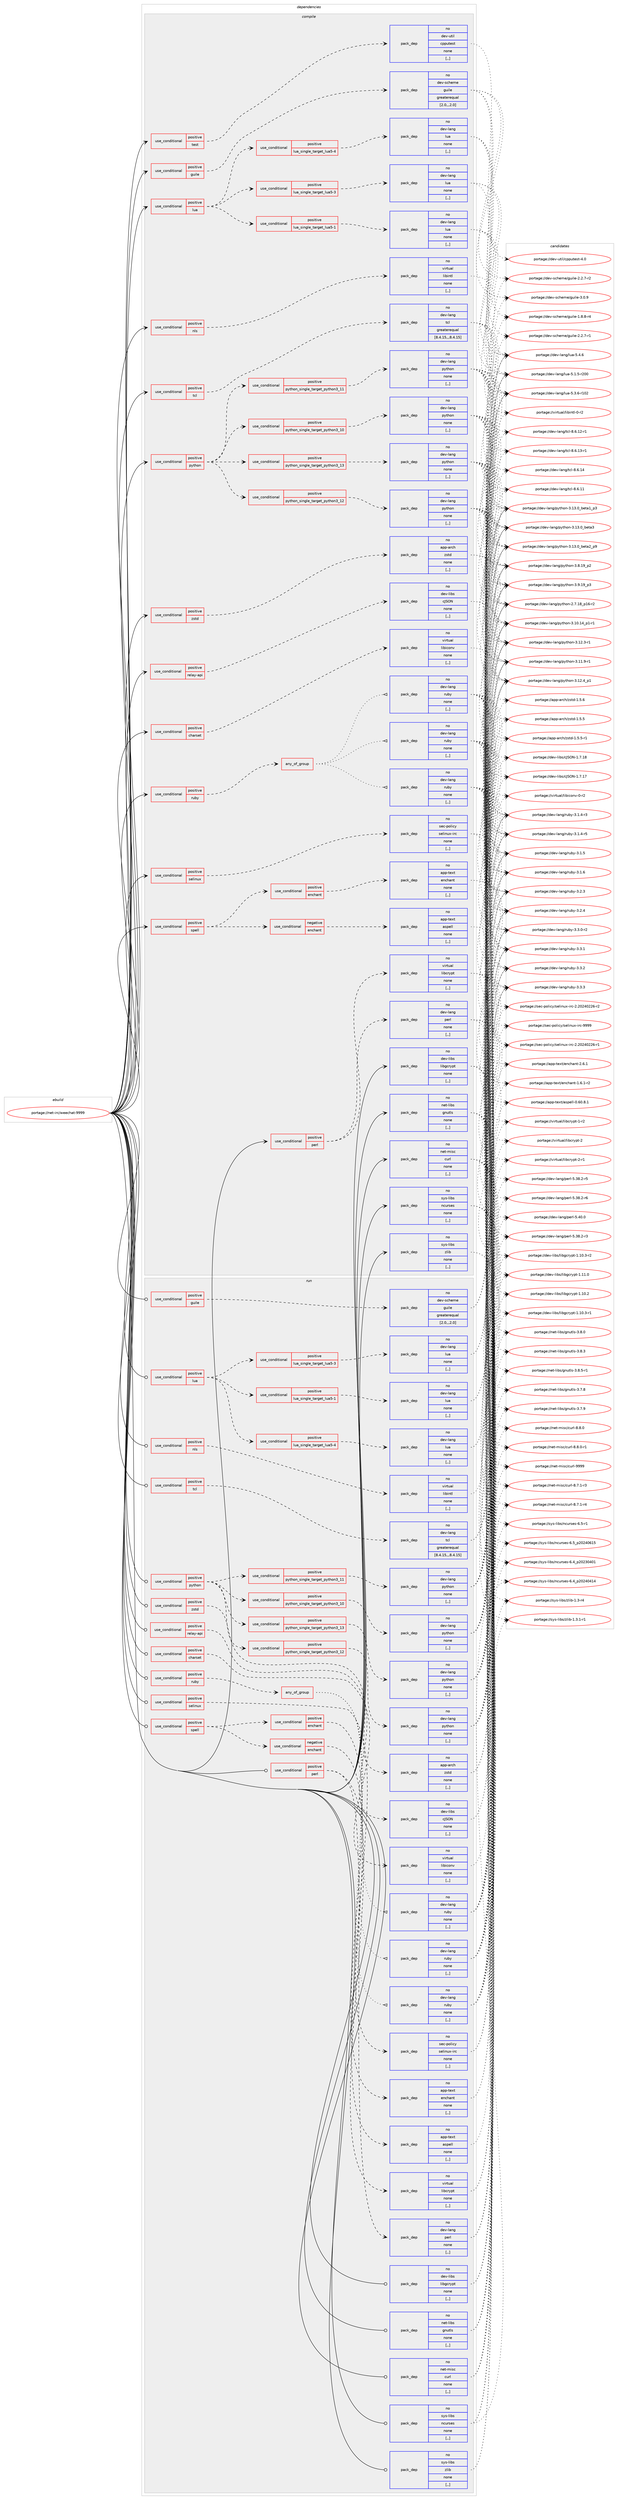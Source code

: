 digraph prolog {

# *************
# Graph options
# *************

newrank=true;
concentrate=true;
compound=true;
graph [rankdir=LR,fontname=Helvetica,fontsize=10,ranksep=1.5];#, ranksep=2.5, nodesep=0.2];
edge  [arrowhead=vee];
node  [fontname=Helvetica,fontsize=10];

# **********
# The ebuild
# **********

subgraph cluster_leftcol {
color=gray;
rank=same;
label=<<i>ebuild</i>>;
id [label="portage://net-irc/weechat-9999", color=red, width=4, href="../net-irc/weechat-9999.svg"];
}

# ****************
# The dependencies
# ****************

subgraph cluster_midcol {
color=gray;
label=<<i>dependencies</i>>;
subgraph cluster_compile {
fillcolor="#eeeeee";
style=filled;
label=<<i>compile</i>>;
subgraph cond90650 {
dependency348785 [label=<<TABLE BORDER="0" CELLBORDER="1" CELLSPACING="0" CELLPADDING="4"><TR><TD ROWSPAN="3" CELLPADDING="10">use_conditional</TD></TR><TR><TD>positive</TD></TR><TR><TD>charset</TD></TR></TABLE>>, shape=none, color=red];
subgraph pack255548 {
dependency348786 [label=<<TABLE BORDER="0" CELLBORDER="1" CELLSPACING="0" CELLPADDING="4" WIDTH="220"><TR><TD ROWSPAN="6" CELLPADDING="30">pack_dep</TD></TR><TR><TD WIDTH="110">no</TD></TR><TR><TD>virtual</TD></TR><TR><TD>libiconv</TD></TR><TR><TD>none</TD></TR><TR><TD>[,,]</TD></TR></TABLE>>, shape=none, color=blue];
}
dependency348785:e -> dependency348786:w [weight=20,style="dashed",arrowhead="vee"];
}
id:e -> dependency348785:w [weight=20,style="solid",arrowhead="vee"];
subgraph cond90651 {
dependency348787 [label=<<TABLE BORDER="0" CELLBORDER="1" CELLSPACING="0" CELLPADDING="4"><TR><TD ROWSPAN="3" CELLPADDING="10">use_conditional</TD></TR><TR><TD>positive</TD></TR><TR><TD>guile</TD></TR></TABLE>>, shape=none, color=red];
subgraph pack255549 {
dependency348788 [label=<<TABLE BORDER="0" CELLBORDER="1" CELLSPACING="0" CELLPADDING="4" WIDTH="220"><TR><TD ROWSPAN="6" CELLPADDING="30">pack_dep</TD></TR><TR><TD WIDTH="110">no</TD></TR><TR><TD>dev-scheme</TD></TR><TR><TD>guile</TD></TR><TR><TD>greaterequal</TD></TR><TR><TD>[2.0,,,2.0]</TD></TR></TABLE>>, shape=none, color=blue];
}
dependency348787:e -> dependency348788:w [weight=20,style="dashed",arrowhead="vee"];
}
id:e -> dependency348787:w [weight=20,style="solid",arrowhead="vee"];
subgraph cond90652 {
dependency348789 [label=<<TABLE BORDER="0" CELLBORDER="1" CELLSPACING="0" CELLPADDING="4"><TR><TD ROWSPAN="3" CELLPADDING="10">use_conditional</TD></TR><TR><TD>positive</TD></TR><TR><TD>lua</TD></TR></TABLE>>, shape=none, color=red];
subgraph cond90653 {
dependency348790 [label=<<TABLE BORDER="0" CELLBORDER="1" CELLSPACING="0" CELLPADDING="4"><TR><TD ROWSPAN="3" CELLPADDING="10">use_conditional</TD></TR><TR><TD>positive</TD></TR><TR><TD>lua_single_target_lua5-1</TD></TR></TABLE>>, shape=none, color=red];
subgraph pack255550 {
dependency348791 [label=<<TABLE BORDER="0" CELLBORDER="1" CELLSPACING="0" CELLPADDING="4" WIDTH="220"><TR><TD ROWSPAN="6" CELLPADDING="30">pack_dep</TD></TR><TR><TD WIDTH="110">no</TD></TR><TR><TD>dev-lang</TD></TR><TR><TD>lua</TD></TR><TR><TD>none</TD></TR><TR><TD>[,,]</TD></TR></TABLE>>, shape=none, color=blue];
}
dependency348790:e -> dependency348791:w [weight=20,style="dashed",arrowhead="vee"];
}
dependency348789:e -> dependency348790:w [weight=20,style="dashed",arrowhead="vee"];
subgraph cond90654 {
dependency348792 [label=<<TABLE BORDER="0" CELLBORDER="1" CELLSPACING="0" CELLPADDING="4"><TR><TD ROWSPAN="3" CELLPADDING="10">use_conditional</TD></TR><TR><TD>positive</TD></TR><TR><TD>lua_single_target_lua5-3</TD></TR></TABLE>>, shape=none, color=red];
subgraph pack255551 {
dependency348793 [label=<<TABLE BORDER="0" CELLBORDER="1" CELLSPACING="0" CELLPADDING="4" WIDTH="220"><TR><TD ROWSPAN="6" CELLPADDING="30">pack_dep</TD></TR><TR><TD WIDTH="110">no</TD></TR><TR><TD>dev-lang</TD></TR><TR><TD>lua</TD></TR><TR><TD>none</TD></TR><TR><TD>[,,]</TD></TR></TABLE>>, shape=none, color=blue];
}
dependency348792:e -> dependency348793:w [weight=20,style="dashed",arrowhead="vee"];
}
dependency348789:e -> dependency348792:w [weight=20,style="dashed",arrowhead="vee"];
subgraph cond90655 {
dependency348794 [label=<<TABLE BORDER="0" CELLBORDER="1" CELLSPACING="0" CELLPADDING="4"><TR><TD ROWSPAN="3" CELLPADDING="10">use_conditional</TD></TR><TR><TD>positive</TD></TR><TR><TD>lua_single_target_lua5-4</TD></TR></TABLE>>, shape=none, color=red];
subgraph pack255552 {
dependency348795 [label=<<TABLE BORDER="0" CELLBORDER="1" CELLSPACING="0" CELLPADDING="4" WIDTH="220"><TR><TD ROWSPAN="6" CELLPADDING="30">pack_dep</TD></TR><TR><TD WIDTH="110">no</TD></TR><TR><TD>dev-lang</TD></TR><TR><TD>lua</TD></TR><TR><TD>none</TD></TR><TR><TD>[,,]</TD></TR></TABLE>>, shape=none, color=blue];
}
dependency348794:e -> dependency348795:w [weight=20,style="dashed",arrowhead="vee"];
}
dependency348789:e -> dependency348794:w [weight=20,style="dashed",arrowhead="vee"];
}
id:e -> dependency348789:w [weight=20,style="solid",arrowhead="vee"];
subgraph cond90656 {
dependency348796 [label=<<TABLE BORDER="0" CELLBORDER="1" CELLSPACING="0" CELLPADDING="4"><TR><TD ROWSPAN="3" CELLPADDING="10">use_conditional</TD></TR><TR><TD>positive</TD></TR><TR><TD>nls</TD></TR></TABLE>>, shape=none, color=red];
subgraph pack255553 {
dependency348797 [label=<<TABLE BORDER="0" CELLBORDER="1" CELLSPACING="0" CELLPADDING="4" WIDTH="220"><TR><TD ROWSPAN="6" CELLPADDING="30">pack_dep</TD></TR><TR><TD WIDTH="110">no</TD></TR><TR><TD>virtual</TD></TR><TR><TD>libintl</TD></TR><TR><TD>none</TD></TR><TR><TD>[,,]</TD></TR></TABLE>>, shape=none, color=blue];
}
dependency348796:e -> dependency348797:w [weight=20,style="dashed",arrowhead="vee"];
}
id:e -> dependency348796:w [weight=20,style="solid",arrowhead="vee"];
subgraph cond90657 {
dependency348798 [label=<<TABLE BORDER="0" CELLBORDER="1" CELLSPACING="0" CELLPADDING="4"><TR><TD ROWSPAN="3" CELLPADDING="10">use_conditional</TD></TR><TR><TD>positive</TD></TR><TR><TD>perl</TD></TR></TABLE>>, shape=none, color=red];
subgraph pack255554 {
dependency348799 [label=<<TABLE BORDER="0" CELLBORDER="1" CELLSPACING="0" CELLPADDING="4" WIDTH="220"><TR><TD ROWSPAN="6" CELLPADDING="30">pack_dep</TD></TR><TR><TD WIDTH="110">no</TD></TR><TR><TD>dev-lang</TD></TR><TR><TD>perl</TD></TR><TR><TD>none</TD></TR><TR><TD>[,,]</TD></TR></TABLE>>, shape=none, color=blue];
}
dependency348798:e -> dependency348799:w [weight=20,style="dashed",arrowhead="vee"];
subgraph pack255555 {
dependency348800 [label=<<TABLE BORDER="0" CELLBORDER="1" CELLSPACING="0" CELLPADDING="4" WIDTH="220"><TR><TD ROWSPAN="6" CELLPADDING="30">pack_dep</TD></TR><TR><TD WIDTH="110">no</TD></TR><TR><TD>virtual</TD></TR><TR><TD>libcrypt</TD></TR><TR><TD>none</TD></TR><TR><TD>[,,]</TD></TR></TABLE>>, shape=none, color=blue];
}
dependency348798:e -> dependency348800:w [weight=20,style="dashed",arrowhead="vee"];
}
id:e -> dependency348798:w [weight=20,style="solid",arrowhead="vee"];
subgraph cond90658 {
dependency348801 [label=<<TABLE BORDER="0" CELLBORDER="1" CELLSPACING="0" CELLPADDING="4"><TR><TD ROWSPAN="3" CELLPADDING="10">use_conditional</TD></TR><TR><TD>positive</TD></TR><TR><TD>python</TD></TR></TABLE>>, shape=none, color=red];
subgraph cond90659 {
dependency348802 [label=<<TABLE BORDER="0" CELLBORDER="1" CELLSPACING="0" CELLPADDING="4"><TR><TD ROWSPAN="3" CELLPADDING="10">use_conditional</TD></TR><TR><TD>positive</TD></TR><TR><TD>python_single_target_python3_10</TD></TR></TABLE>>, shape=none, color=red];
subgraph pack255556 {
dependency348803 [label=<<TABLE BORDER="0" CELLBORDER="1" CELLSPACING="0" CELLPADDING="4" WIDTH="220"><TR><TD ROWSPAN="6" CELLPADDING="30">pack_dep</TD></TR><TR><TD WIDTH="110">no</TD></TR><TR><TD>dev-lang</TD></TR><TR><TD>python</TD></TR><TR><TD>none</TD></TR><TR><TD>[,,]</TD></TR></TABLE>>, shape=none, color=blue];
}
dependency348802:e -> dependency348803:w [weight=20,style="dashed",arrowhead="vee"];
}
dependency348801:e -> dependency348802:w [weight=20,style="dashed",arrowhead="vee"];
subgraph cond90660 {
dependency348804 [label=<<TABLE BORDER="0" CELLBORDER="1" CELLSPACING="0" CELLPADDING="4"><TR><TD ROWSPAN="3" CELLPADDING="10">use_conditional</TD></TR><TR><TD>positive</TD></TR><TR><TD>python_single_target_python3_11</TD></TR></TABLE>>, shape=none, color=red];
subgraph pack255557 {
dependency348805 [label=<<TABLE BORDER="0" CELLBORDER="1" CELLSPACING="0" CELLPADDING="4" WIDTH="220"><TR><TD ROWSPAN="6" CELLPADDING="30">pack_dep</TD></TR><TR><TD WIDTH="110">no</TD></TR><TR><TD>dev-lang</TD></TR><TR><TD>python</TD></TR><TR><TD>none</TD></TR><TR><TD>[,,]</TD></TR></TABLE>>, shape=none, color=blue];
}
dependency348804:e -> dependency348805:w [weight=20,style="dashed",arrowhead="vee"];
}
dependency348801:e -> dependency348804:w [weight=20,style="dashed",arrowhead="vee"];
subgraph cond90661 {
dependency348806 [label=<<TABLE BORDER="0" CELLBORDER="1" CELLSPACING="0" CELLPADDING="4"><TR><TD ROWSPAN="3" CELLPADDING="10">use_conditional</TD></TR><TR><TD>positive</TD></TR><TR><TD>python_single_target_python3_12</TD></TR></TABLE>>, shape=none, color=red];
subgraph pack255558 {
dependency348807 [label=<<TABLE BORDER="0" CELLBORDER="1" CELLSPACING="0" CELLPADDING="4" WIDTH="220"><TR><TD ROWSPAN="6" CELLPADDING="30">pack_dep</TD></TR><TR><TD WIDTH="110">no</TD></TR><TR><TD>dev-lang</TD></TR><TR><TD>python</TD></TR><TR><TD>none</TD></TR><TR><TD>[,,]</TD></TR></TABLE>>, shape=none, color=blue];
}
dependency348806:e -> dependency348807:w [weight=20,style="dashed",arrowhead="vee"];
}
dependency348801:e -> dependency348806:w [weight=20,style="dashed",arrowhead="vee"];
subgraph cond90662 {
dependency348808 [label=<<TABLE BORDER="0" CELLBORDER="1" CELLSPACING="0" CELLPADDING="4"><TR><TD ROWSPAN="3" CELLPADDING="10">use_conditional</TD></TR><TR><TD>positive</TD></TR><TR><TD>python_single_target_python3_13</TD></TR></TABLE>>, shape=none, color=red];
subgraph pack255559 {
dependency348809 [label=<<TABLE BORDER="0" CELLBORDER="1" CELLSPACING="0" CELLPADDING="4" WIDTH="220"><TR><TD ROWSPAN="6" CELLPADDING="30">pack_dep</TD></TR><TR><TD WIDTH="110">no</TD></TR><TR><TD>dev-lang</TD></TR><TR><TD>python</TD></TR><TR><TD>none</TD></TR><TR><TD>[,,]</TD></TR></TABLE>>, shape=none, color=blue];
}
dependency348808:e -> dependency348809:w [weight=20,style="dashed",arrowhead="vee"];
}
dependency348801:e -> dependency348808:w [weight=20,style="dashed",arrowhead="vee"];
}
id:e -> dependency348801:w [weight=20,style="solid",arrowhead="vee"];
subgraph cond90663 {
dependency348810 [label=<<TABLE BORDER="0" CELLBORDER="1" CELLSPACING="0" CELLPADDING="4"><TR><TD ROWSPAN="3" CELLPADDING="10">use_conditional</TD></TR><TR><TD>positive</TD></TR><TR><TD>relay-api</TD></TR></TABLE>>, shape=none, color=red];
subgraph pack255560 {
dependency348811 [label=<<TABLE BORDER="0" CELLBORDER="1" CELLSPACING="0" CELLPADDING="4" WIDTH="220"><TR><TD ROWSPAN="6" CELLPADDING="30">pack_dep</TD></TR><TR><TD WIDTH="110">no</TD></TR><TR><TD>dev-libs</TD></TR><TR><TD>cJSON</TD></TR><TR><TD>none</TD></TR><TR><TD>[,,]</TD></TR></TABLE>>, shape=none, color=blue];
}
dependency348810:e -> dependency348811:w [weight=20,style="dashed",arrowhead="vee"];
}
id:e -> dependency348810:w [weight=20,style="solid",arrowhead="vee"];
subgraph cond90664 {
dependency348812 [label=<<TABLE BORDER="0" CELLBORDER="1" CELLSPACING="0" CELLPADDING="4"><TR><TD ROWSPAN="3" CELLPADDING="10">use_conditional</TD></TR><TR><TD>positive</TD></TR><TR><TD>ruby</TD></TR></TABLE>>, shape=none, color=red];
subgraph any2410 {
dependency348813 [label=<<TABLE BORDER="0" CELLBORDER="1" CELLSPACING="0" CELLPADDING="4"><TR><TD CELLPADDING="10">any_of_group</TD></TR></TABLE>>, shape=none, color=red];subgraph pack255561 {
dependency348814 [label=<<TABLE BORDER="0" CELLBORDER="1" CELLSPACING="0" CELLPADDING="4" WIDTH="220"><TR><TD ROWSPAN="6" CELLPADDING="30">pack_dep</TD></TR><TR><TD WIDTH="110">no</TD></TR><TR><TD>dev-lang</TD></TR><TR><TD>ruby</TD></TR><TR><TD>none</TD></TR><TR><TD>[,,]</TD></TR></TABLE>>, shape=none, color=blue];
}
dependency348813:e -> dependency348814:w [weight=20,style="dotted",arrowhead="oinv"];
subgraph pack255562 {
dependency348815 [label=<<TABLE BORDER="0" CELLBORDER="1" CELLSPACING="0" CELLPADDING="4" WIDTH="220"><TR><TD ROWSPAN="6" CELLPADDING="30">pack_dep</TD></TR><TR><TD WIDTH="110">no</TD></TR><TR><TD>dev-lang</TD></TR><TR><TD>ruby</TD></TR><TR><TD>none</TD></TR><TR><TD>[,,]</TD></TR></TABLE>>, shape=none, color=blue];
}
dependency348813:e -> dependency348815:w [weight=20,style="dotted",arrowhead="oinv"];
subgraph pack255563 {
dependency348816 [label=<<TABLE BORDER="0" CELLBORDER="1" CELLSPACING="0" CELLPADDING="4" WIDTH="220"><TR><TD ROWSPAN="6" CELLPADDING="30">pack_dep</TD></TR><TR><TD WIDTH="110">no</TD></TR><TR><TD>dev-lang</TD></TR><TR><TD>ruby</TD></TR><TR><TD>none</TD></TR><TR><TD>[,,]</TD></TR></TABLE>>, shape=none, color=blue];
}
dependency348813:e -> dependency348816:w [weight=20,style="dotted",arrowhead="oinv"];
}
dependency348812:e -> dependency348813:w [weight=20,style="dashed",arrowhead="vee"];
}
id:e -> dependency348812:w [weight=20,style="solid",arrowhead="vee"];
subgraph cond90665 {
dependency348817 [label=<<TABLE BORDER="0" CELLBORDER="1" CELLSPACING="0" CELLPADDING="4"><TR><TD ROWSPAN="3" CELLPADDING="10">use_conditional</TD></TR><TR><TD>positive</TD></TR><TR><TD>selinux</TD></TR></TABLE>>, shape=none, color=red];
subgraph pack255564 {
dependency348818 [label=<<TABLE BORDER="0" CELLBORDER="1" CELLSPACING="0" CELLPADDING="4" WIDTH="220"><TR><TD ROWSPAN="6" CELLPADDING="30">pack_dep</TD></TR><TR><TD WIDTH="110">no</TD></TR><TR><TD>sec-policy</TD></TR><TR><TD>selinux-irc</TD></TR><TR><TD>none</TD></TR><TR><TD>[,,]</TD></TR></TABLE>>, shape=none, color=blue];
}
dependency348817:e -> dependency348818:w [weight=20,style="dashed",arrowhead="vee"];
}
id:e -> dependency348817:w [weight=20,style="solid",arrowhead="vee"];
subgraph cond90666 {
dependency348819 [label=<<TABLE BORDER="0" CELLBORDER="1" CELLSPACING="0" CELLPADDING="4"><TR><TD ROWSPAN="3" CELLPADDING="10">use_conditional</TD></TR><TR><TD>positive</TD></TR><TR><TD>spell</TD></TR></TABLE>>, shape=none, color=red];
subgraph cond90667 {
dependency348820 [label=<<TABLE BORDER="0" CELLBORDER="1" CELLSPACING="0" CELLPADDING="4"><TR><TD ROWSPAN="3" CELLPADDING="10">use_conditional</TD></TR><TR><TD>positive</TD></TR><TR><TD>enchant</TD></TR></TABLE>>, shape=none, color=red];
subgraph pack255565 {
dependency348821 [label=<<TABLE BORDER="0" CELLBORDER="1" CELLSPACING="0" CELLPADDING="4" WIDTH="220"><TR><TD ROWSPAN="6" CELLPADDING="30">pack_dep</TD></TR><TR><TD WIDTH="110">no</TD></TR><TR><TD>app-text</TD></TR><TR><TD>enchant</TD></TR><TR><TD>none</TD></TR><TR><TD>[,,]</TD></TR></TABLE>>, shape=none, color=blue];
}
dependency348820:e -> dependency348821:w [weight=20,style="dashed",arrowhead="vee"];
}
dependency348819:e -> dependency348820:w [weight=20,style="dashed",arrowhead="vee"];
subgraph cond90668 {
dependency348822 [label=<<TABLE BORDER="0" CELLBORDER="1" CELLSPACING="0" CELLPADDING="4"><TR><TD ROWSPAN="3" CELLPADDING="10">use_conditional</TD></TR><TR><TD>negative</TD></TR><TR><TD>enchant</TD></TR></TABLE>>, shape=none, color=red];
subgraph pack255566 {
dependency348823 [label=<<TABLE BORDER="0" CELLBORDER="1" CELLSPACING="0" CELLPADDING="4" WIDTH="220"><TR><TD ROWSPAN="6" CELLPADDING="30">pack_dep</TD></TR><TR><TD WIDTH="110">no</TD></TR><TR><TD>app-text</TD></TR><TR><TD>aspell</TD></TR><TR><TD>none</TD></TR><TR><TD>[,,]</TD></TR></TABLE>>, shape=none, color=blue];
}
dependency348822:e -> dependency348823:w [weight=20,style="dashed",arrowhead="vee"];
}
dependency348819:e -> dependency348822:w [weight=20,style="dashed",arrowhead="vee"];
}
id:e -> dependency348819:w [weight=20,style="solid",arrowhead="vee"];
subgraph cond90669 {
dependency348824 [label=<<TABLE BORDER="0" CELLBORDER="1" CELLSPACING="0" CELLPADDING="4"><TR><TD ROWSPAN="3" CELLPADDING="10">use_conditional</TD></TR><TR><TD>positive</TD></TR><TR><TD>tcl</TD></TR></TABLE>>, shape=none, color=red];
subgraph pack255567 {
dependency348825 [label=<<TABLE BORDER="0" CELLBORDER="1" CELLSPACING="0" CELLPADDING="4" WIDTH="220"><TR><TD ROWSPAN="6" CELLPADDING="30">pack_dep</TD></TR><TR><TD WIDTH="110">no</TD></TR><TR><TD>dev-lang</TD></TR><TR><TD>tcl</TD></TR><TR><TD>greaterequal</TD></TR><TR><TD>[8.4.15,,,8.4.15]</TD></TR></TABLE>>, shape=none, color=blue];
}
dependency348824:e -> dependency348825:w [weight=20,style="dashed",arrowhead="vee"];
}
id:e -> dependency348824:w [weight=20,style="solid",arrowhead="vee"];
subgraph cond90670 {
dependency348826 [label=<<TABLE BORDER="0" CELLBORDER="1" CELLSPACING="0" CELLPADDING="4"><TR><TD ROWSPAN="3" CELLPADDING="10">use_conditional</TD></TR><TR><TD>positive</TD></TR><TR><TD>test</TD></TR></TABLE>>, shape=none, color=red];
subgraph pack255568 {
dependency348827 [label=<<TABLE BORDER="0" CELLBORDER="1" CELLSPACING="0" CELLPADDING="4" WIDTH="220"><TR><TD ROWSPAN="6" CELLPADDING="30">pack_dep</TD></TR><TR><TD WIDTH="110">no</TD></TR><TR><TD>dev-util</TD></TR><TR><TD>cpputest</TD></TR><TR><TD>none</TD></TR><TR><TD>[,,]</TD></TR></TABLE>>, shape=none, color=blue];
}
dependency348826:e -> dependency348827:w [weight=20,style="dashed",arrowhead="vee"];
}
id:e -> dependency348826:w [weight=20,style="solid",arrowhead="vee"];
subgraph cond90671 {
dependency348828 [label=<<TABLE BORDER="0" CELLBORDER="1" CELLSPACING="0" CELLPADDING="4"><TR><TD ROWSPAN="3" CELLPADDING="10">use_conditional</TD></TR><TR><TD>positive</TD></TR><TR><TD>zstd</TD></TR></TABLE>>, shape=none, color=red];
subgraph pack255569 {
dependency348829 [label=<<TABLE BORDER="0" CELLBORDER="1" CELLSPACING="0" CELLPADDING="4" WIDTH="220"><TR><TD ROWSPAN="6" CELLPADDING="30">pack_dep</TD></TR><TR><TD WIDTH="110">no</TD></TR><TR><TD>app-arch</TD></TR><TR><TD>zstd</TD></TR><TR><TD>none</TD></TR><TR><TD>[,,]</TD></TR></TABLE>>, shape=none, color=blue];
}
dependency348828:e -> dependency348829:w [weight=20,style="dashed",arrowhead="vee"];
}
id:e -> dependency348828:w [weight=20,style="solid",arrowhead="vee"];
subgraph pack255570 {
dependency348830 [label=<<TABLE BORDER="0" CELLBORDER="1" CELLSPACING="0" CELLPADDING="4" WIDTH="220"><TR><TD ROWSPAN="6" CELLPADDING="30">pack_dep</TD></TR><TR><TD WIDTH="110">no</TD></TR><TR><TD>dev-libs</TD></TR><TR><TD>libgcrypt</TD></TR><TR><TD>none</TD></TR><TR><TD>[,,]</TD></TR></TABLE>>, shape=none, color=blue];
}
id:e -> dependency348830:w [weight=20,style="solid",arrowhead="vee"];
subgraph pack255571 {
dependency348831 [label=<<TABLE BORDER="0" CELLBORDER="1" CELLSPACING="0" CELLPADDING="4" WIDTH="220"><TR><TD ROWSPAN="6" CELLPADDING="30">pack_dep</TD></TR><TR><TD WIDTH="110">no</TD></TR><TR><TD>net-libs</TD></TR><TR><TD>gnutls</TD></TR><TR><TD>none</TD></TR><TR><TD>[,,]</TD></TR></TABLE>>, shape=none, color=blue];
}
id:e -> dependency348831:w [weight=20,style="solid",arrowhead="vee"];
subgraph pack255572 {
dependency348832 [label=<<TABLE BORDER="0" CELLBORDER="1" CELLSPACING="0" CELLPADDING="4" WIDTH="220"><TR><TD ROWSPAN="6" CELLPADDING="30">pack_dep</TD></TR><TR><TD WIDTH="110">no</TD></TR><TR><TD>net-misc</TD></TR><TR><TD>curl</TD></TR><TR><TD>none</TD></TR><TR><TD>[,,]</TD></TR></TABLE>>, shape=none, color=blue];
}
id:e -> dependency348832:w [weight=20,style="solid",arrowhead="vee"];
subgraph pack255573 {
dependency348833 [label=<<TABLE BORDER="0" CELLBORDER="1" CELLSPACING="0" CELLPADDING="4" WIDTH="220"><TR><TD ROWSPAN="6" CELLPADDING="30">pack_dep</TD></TR><TR><TD WIDTH="110">no</TD></TR><TR><TD>sys-libs</TD></TR><TR><TD>ncurses</TD></TR><TR><TD>none</TD></TR><TR><TD>[,,]</TD></TR></TABLE>>, shape=none, color=blue];
}
id:e -> dependency348833:w [weight=20,style="solid",arrowhead="vee"];
subgraph pack255574 {
dependency348834 [label=<<TABLE BORDER="0" CELLBORDER="1" CELLSPACING="0" CELLPADDING="4" WIDTH="220"><TR><TD ROWSPAN="6" CELLPADDING="30">pack_dep</TD></TR><TR><TD WIDTH="110">no</TD></TR><TR><TD>sys-libs</TD></TR><TR><TD>zlib</TD></TR><TR><TD>none</TD></TR><TR><TD>[,,]</TD></TR></TABLE>>, shape=none, color=blue];
}
id:e -> dependency348834:w [weight=20,style="solid",arrowhead="vee"];
}
subgraph cluster_compileandrun {
fillcolor="#eeeeee";
style=filled;
label=<<i>compile and run</i>>;
}
subgraph cluster_run {
fillcolor="#eeeeee";
style=filled;
label=<<i>run</i>>;
subgraph cond90672 {
dependency348835 [label=<<TABLE BORDER="0" CELLBORDER="1" CELLSPACING="0" CELLPADDING="4"><TR><TD ROWSPAN="3" CELLPADDING="10">use_conditional</TD></TR><TR><TD>positive</TD></TR><TR><TD>charset</TD></TR></TABLE>>, shape=none, color=red];
subgraph pack255575 {
dependency348836 [label=<<TABLE BORDER="0" CELLBORDER="1" CELLSPACING="0" CELLPADDING="4" WIDTH="220"><TR><TD ROWSPAN="6" CELLPADDING="30">pack_dep</TD></TR><TR><TD WIDTH="110">no</TD></TR><TR><TD>virtual</TD></TR><TR><TD>libiconv</TD></TR><TR><TD>none</TD></TR><TR><TD>[,,]</TD></TR></TABLE>>, shape=none, color=blue];
}
dependency348835:e -> dependency348836:w [weight=20,style="dashed",arrowhead="vee"];
}
id:e -> dependency348835:w [weight=20,style="solid",arrowhead="odot"];
subgraph cond90673 {
dependency348837 [label=<<TABLE BORDER="0" CELLBORDER="1" CELLSPACING="0" CELLPADDING="4"><TR><TD ROWSPAN="3" CELLPADDING="10">use_conditional</TD></TR><TR><TD>positive</TD></TR><TR><TD>guile</TD></TR></TABLE>>, shape=none, color=red];
subgraph pack255576 {
dependency348838 [label=<<TABLE BORDER="0" CELLBORDER="1" CELLSPACING="0" CELLPADDING="4" WIDTH="220"><TR><TD ROWSPAN="6" CELLPADDING="30">pack_dep</TD></TR><TR><TD WIDTH="110">no</TD></TR><TR><TD>dev-scheme</TD></TR><TR><TD>guile</TD></TR><TR><TD>greaterequal</TD></TR><TR><TD>[2.0,,,2.0]</TD></TR></TABLE>>, shape=none, color=blue];
}
dependency348837:e -> dependency348838:w [weight=20,style="dashed",arrowhead="vee"];
}
id:e -> dependency348837:w [weight=20,style="solid",arrowhead="odot"];
subgraph cond90674 {
dependency348839 [label=<<TABLE BORDER="0" CELLBORDER="1" CELLSPACING="0" CELLPADDING="4"><TR><TD ROWSPAN="3" CELLPADDING="10">use_conditional</TD></TR><TR><TD>positive</TD></TR><TR><TD>lua</TD></TR></TABLE>>, shape=none, color=red];
subgraph cond90675 {
dependency348840 [label=<<TABLE BORDER="0" CELLBORDER="1" CELLSPACING="0" CELLPADDING="4"><TR><TD ROWSPAN="3" CELLPADDING="10">use_conditional</TD></TR><TR><TD>positive</TD></TR><TR><TD>lua_single_target_lua5-1</TD></TR></TABLE>>, shape=none, color=red];
subgraph pack255577 {
dependency348841 [label=<<TABLE BORDER="0" CELLBORDER="1" CELLSPACING="0" CELLPADDING="4" WIDTH="220"><TR><TD ROWSPAN="6" CELLPADDING="30">pack_dep</TD></TR><TR><TD WIDTH="110">no</TD></TR><TR><TD>dev-lang</TD></TR><TR><TD>lua</TD></TR><TR><TD>none</TD></TR><TR><TD>[,,]</TD></TR></TABLE>>, shape=none, color=blue];
}
dependency348840:e -> dependency348841:w [weight=20,style="dashed",arrowhead="vee"];
}
dependency348839:e -> dependency348840:w [weight=20,style="dashed",arrowhead="vee"];
subgraph cond90676 {
dependency348842 [label=<<TABLE BORDER="0" CELLBORDER="1" CELLSPACING="0" CELLPADDING="4"><TR><TD ROWSPAN="3" CELLPADDING="10">use_conditional</TD></TR><TR><TD>positive</TD></TR><TR><TD>lua_single_target_lua5-3</TD></TR></TABLE>>, shape=none, color=red];
subgraph pack255578 {
dependency348843 [label=<<TABLE BORDER="0" CELLBORDER="1" CELLSPACING="0" CELLPADDING="4" WIDTH="220"><TR><TD ROWSPAN="6" CELLPADDING="30">pack_dep</TD></TR><TR><TD WIDTH="110">no</TD></TR><TR><TD>dev-lang</TD></TR><TR><TD>lua</TD></TR><TR><TD>none</TD></TR><TR><TD>[,,]</TD></TR></TABLE>>, shape=none, color=blue];
}
dependency348842:e -> dependency348843:w [weight=20,style="dashed",arrowhead="vee"];
}
dependency348839:e -> dependency348842:w [weight=20,style="dashed",arrowhead="vee"];
subgraph cond90677 {
dependency348844 [label=<<TABLE BORDER="0" CELLBORDER="1" CELLSPACING="0" CELLPADDING="4"><TR><TD ROWSPAN="3" CELLPADDING="10">use_conditional</TD></TR><TR><TD>positive</TD></TR><TR><TD>lua_single_target_lua5-4</TD></TR></TABLE>>, shape=none, color=red];
subgraph pack255579 {
dependency348845 [label=<<TABLE BORDER="0" CELLBORDER="1" CELLSPACING="0" CELLPADDING="4" WIDTH="220"><TR><TD ROWSPAN="6" CELLPADDING="30">pack_dep</TD></TR><TR><TD WIDTH="110">no</TD></TR><TR><TD>dev-lang</TD></TR><TR><TD>lua</TD></TR><TR><TD>none</TD></TR><TR><TD>[,,]</TD></TR></TABLE>>, shape=none, color=blue];
}
dependency348844:e -> dependency348845:w [weight=20,style="dashed",arrowhead="vee"];
}
dependency348839:e -> dependency348844:w [weight=20,style="dashed",arrowhead="vee"];
}
id:e -> dependency348839:w [weight=20,style="solid",arrowhead="odot"];
subgraph cond90678 {
dependency348846 [label=<<TABLE BORDER="0" CELLBORDER="1" CELLSPACING="0" CELLPADDING="4"><TR><TD ROWSPAN="3" CELLPADDING="10">use_conditional</TD></TR><TR><TD>positive</TD></TR><TR><TD>nls</TD></TR></TABLE>>, shape=none, color=red];
subgraph pack255580 {
dependency348847 [label=<<TABLE BORDER="0" CELLBORDER="1" CELLSPACING="0" CELLPADDING="4" WIDTH="220"><TR><TD ROWSPAN="6" CELLPADDING="30">pack_dep</TD></TR><TR><TD WIDTH="110">no</TD></TR><TR><TD>virtual</TD></TR><TR><TD>libintl</TD></TR><TR><TD>none</TD></TR><TR><TD>[,,]</TD></TR></TABLE>>, shape=none, color=blue];
}
dependency348846:e -> dependency348847:w [weight=20,style="dashed",arrowhead="vee"];
}
id:e -> dependency348846:w [weight=20,style="solid",arrowhead="odot"];
subgraph cond90679 {
dependency348848 [label=<<TABLE BORDER="0" CELLBORDER="1" CELLSPACING="0" CELLPADDING="4"><TR><TD ROWSPAN="3" CELLPADDING="10">use_conditional</TD></TR><TR><TD>positive</TD></TR><TR><TD>perl</TD></TR></TABLE>>, shape=none, color=red];
subgraph pack255581 {
dependency348849 [label=<<TABLE BORDER="0" CELLBORDER="1" CELLSPACING="0" CELLPADDING="4" WIDTH="220"><TR><TD ROWSPAN="6" CELLPADDING="30">pack_dep</TD></TR><TR><TD WIDTH="110">no</TD></TR><TR><TD>dev-lang</TD></TR><TR><TD>perl</TD></TR><TR><TD>none</TD></TR><TR><TD>[,,]</TD></TR></TABLE>>, shape=none, color=blue];
}
dependency348848:e -> dependency348849:w [weight=20,style="dashed",arrowhead="vee"];
subgraph pack255582 {
dependency348850 [label=<<TABLE BORDER="0" CELLBORDER="1" CELLSPACING="0" CELLPADDING="4" WIDTH="220"><TR><TD ROWSPAN="6" CELLPADDING="30">pack_dep</TD></TR><TR><TD WIDTH="110">no</TD></TR><TR><TD>virtual</TD></TR><TR><TD>libcrypt</TD></TR><TR><TD>none</TD></TR><TR><TD>[,,]</TD></TR></TABLE>>, shape=none, color=blue];
}
dependency348848:e -> dependency348850:w [weight=20,style="dashed",arrowhead="vee"];
}
id:e -> dependency348848:w [weight=20,style="solid",arrowhead="odot"];
subgraph cond90680 {
dependency348851 [label=<<TABLE BORDER="0" CELLBORDER="1" CELLSPACING="0" CELLPADDING="4"><TR><TD ROWSPAN="3" CELLPADDING="10">use_conditional</TD></TR><TR><TD>positive</TD></TR><TR><TD>python</TD></TR></TABLE>>, shape=none, color=red];
subgraph cond90681 {
dependency348852 [label=<<TABLE BORDER="0" CELLBORDER="1" CELLSPACING="0" CELLPADDING="4"><TR><TD ROWSPAN="3" CELLPADDING="10">use_conditional</TD></TR><TR><TD>positive</TD></TR><TR><TD>python_single_target_python3_10</TD></TR></TABLE>>, shape=none, color=red];
subgraph pack255583 {
dependency348853 [label=<<TABLE BORDER="0" CELLBORDER="1" CELLSPACING="0" CELLPADDING="4" WIDTH="220"><TR><TD ROWSPAN="6" CELLPADDING="30">pack_dep</TD></TR><TR><TD WIDTH="110">no</TD></TR><TR><TD>dev-lang</TD></TR><TR><TD>python</TD></TR><TR><TD>none</TD></TR><TR><TD>[,,]</TD></TR></TABLE>>, shape=none, color=blue];
}
dependency348852:e -> dependency348853:w [weight=20,style="dashed",arrowhead="vee"];
}
dependency348851:e -> dependency348852:w [weight=20,style="dashed",arrowhead="vee"];
subgraph cond90682 {
dependency348854 [label=<<TABLE BORDER="0" CELLBORDER="1" CELLSPACING="0" CELLPADDING="4"><TR><TD ROWSPAN="3" CELLPADDING="10">use_conditional</TD></TR><TR><TD>positive</TD></TR><TR><TD>python_single_target_python3_11</TD></TR></TABLE>>, shape=none, color=red];
subgraph pack255584 {
dependency348855 [label=<<TABLE BORDER="0" CELLBORDER="1" CELLSPACING="0" CELLPADDING="4" WIDTH="220"><TR><TD ROWSPAN="6" CELLPADDING="30">pack_dep</TD></TR><TR><TD WIDTH="110">no</TD></TR><TR><TD>dev-lang</TD></TR><TR><TD>python</TD></TR><TR><TD>none</TD></TR><TR><TD>[,,]</TD></TR></TABLE>>, shape=none, color=blue];
}
dependency348854:e -> dependency348855:w [weight=20,style="dashed",arrowhead="vee"];
}
dependency348851:e -> dependency348854:w [weight=20,style="dashed",arrowhead="vee"];
subgraph cond90683 {
dependency348856 [label=<<TABLE BORDER="0" CELLBORDER="1" CELLSPACING="0" CELLPADDING="4"><TR><TD ROWSPAN="3" CELLPADDING="10">use_conditional</TD></TR><TR><TD>positive</TD></TR><TR><TD>python_single_target_python3_12</TD></TR></TABLE>>, shape=none, color=red];
subgraph pack255585 {
dependency348857 [label=<<TABLE BORDER="0" CELLBORDER="1" CELLSPACING="0" CELLPADDING="4" WIDTH="220"><TR><TD ROWSPAN="6" CELLPADDING="30">pack_dep</TD></TR><TR><TD WIDTH="110">no</TD></TR><TR><TD>dev-lang</TD></TR><TR><TD>python</TD></TR><TR><TD>none</TD></TR><TR><TD>[,,]</TD></TR></TABLE>>, shape=none, color=blue];
}
dependency348856:e -> dependency348857:w [weight=20,style="dashed",arrowhead="vee"];
}
dependency348851:e -> dependency348856:w [weight=20,style="dashed",arrowhead="vee"];
subgraph cond90684 {
dependency348858 [label=<<TABLE BORDER="0" CELLBORDER="1" CELLSPACING="0" CELLPADDING="4"><TR><TD ROWSPAN="3" CELLPADDING="10">use_conditional</TD></TR><TR><TD>positive</TD></TR><TR><TD>python_single_target_python3_13</TD></TR></TABLE>>, shape=none, color=red];
subgraph pack255586 {
dependency348859 [label=<<TABLE BORDER="0" CELLBORDER="1" CELLSPACING="0" CELLPADDING="4" WIDTH="220"><TR><TD ROWSPAN="6" CELLPADDING="30">pack_dep</TD></TR><TR><TD WIDTH="110">no</TD></TR><TR><TD>dev-lang</TD></TR><TR><TD>python</TD></TR><TR><TD>none</TD></TR><TR><TD>[,,]</TD></TR></TABLE>>, shape=none, color=blue];
}
dependency348858:e -> dependency348859:w [weight=20,style="dashed",arrowhead="vee"];
}
dependency348851:e -> dependency348858:w [weight=20,style="dashed",arrowhead="vee"];
}
id:e -> dependency348851:w [weight=20,style="solid",arrowhead="odot"];
subgraph cond90685 {
dependency348860 [label=<<TABLE BORDER="0" CELLBORDER="1" CELLSPACING="0" CELLPADDING="4"><TR><TD ROWSPAN="3" CELLPADDING="10">use_conditional</TD></TR><TR><TD>positive</TD></TR><TR><TD>relay-api</TD></TR></TABLE>>, shape=none, color=red];
subgraph pack255587 {
dependency348861 [label=<<TABLE BORDER="0" CELLBORDER="1" CELLSPACING="0" CELLPADDING="4" WIDTH="220"><TR><TD ROWSPAN="6" CELLPADDING="30">pack_dep</TD></TR><TR><TD WIDTH="110">no</TD></TR><TR><TD>dev-libs</TD></TR><TR><TD>cJSON</TD></TR><TR><TD>none</TD></TR><TR><TD>[,,]</TD></TR></TABLE>>, shape=none, color=blue];
}
dependency348860:e -> dependency348861:w [weight=20,style="dashed",arrowhead="vee"];
}
id:e -> dependency348860:w [weight=20,style="solid",arrowhead="odot"];
subgraph cond90686 {
dependency348862 [label=<<TABLE BORDER="0" CELLBORDER="1" CELLSPACING="0" CELLPADDING="4"><TR><TD ROWSPAN="3" CELLPADDING="10">use_conditional</TD></TR><TR><TD>positive</TD></TR><TR><TD>ruby</TD></TR></TABLE>>, shape=none, color=red];
subgraph any2411 {
dependency348863 [label=<<TABLE BORDER="0" CELLBORDER="1" CELLSPACING="0" CELLPADDING="4"><TR><TD CELLPADDING="10">any_of_group</TD></TR></TABLE>>, shape=none, color=red];subgraph pack255588 {
dependency348864 [label=<<TABLE BORDER="0" CELLBORDER="1" CELLSPACING="0" CELLPADDING="4" WIDTH="220"><TR><TD ROWSPAN="6" CELLPADDING="30">pack_dep</TD></TR><TR><TD WIDTH="110">no</TD></TR><TR><TD>dev-lang</TD></TR><TR><TD>ruby</TD></TR><TR><TD>none</TD></TR><TR><TD>[,,]</TD></TR></TABLE>>, shape=none, color=blue];
}
dependency348863:e -> dependency348864:w [weight=20,style="dotted",arrowhead="oinv"];
subgraph pack255589 {
dependency348865 [label=<<TABLE BORDER="0" CELLBORDER="1" CELLSPACING="0" CELLPADDING="4" WIDTH="220"><TR><TD ROWSPAN="6" CELLPADDING="30">pack_dep</TD></TR><TR><TD WIDTH="110">no</TD></TR><TR><TD>dev-lang</TD></TR><TR><TD>ruby</TD></TR><TR><TD>none</TD></TR><TR><TD>[,,]</TD></TR></TABLE>>, shape=none, color=blue];
}
dependency348863:e -> dependency348865:w [weight=20,style="dotted",arrowhead="oinv"];
subgraph pack255590 {
dependency348866 [label=<<TABLE BORDER="0" CELLBORDER="1" CELLSPACING="0" CELLPADDING="4" WIDTH="220"><TR><TD ROWSPAN="6" CELLPADDING="30">pack_dep</TD></TR><TR><TD WIDTH="110">no</TD></TR><TR><TD>dev-lang</TD></TR><TR><TD>ruby</TD></TR><TR><TD>none</TD></TR><TR><TD>[,,]</TD></TR></TABLE>>, shape=none, color=blue];
}
dependency348863:e -> dependency348866:w [weight=20,style="dotted",arrowhead="oinv"];
}
dependency348862:e -> dependency348863:w [weight=20,style="dashed",arrowhead="vee"];
}
id:e -> dependency348862:w [weight=20,style="solid",arrowhead="odot"];
subgraph cond90687 {
dependency348867 [label=<<TABLE BORDER="0" CELLBORDER="1" CELLSPACING="0" CELLPADDING="4"><TR><TD ROWSPAN="3" CELLPADDING="10">use_conditional</TD></TR><TR><TD>positive</TD></TR><TR><TD>selinux</TD></TR></TABLE>>, shape=none, color=red];
subgraph pack255591 {
dependency348868 [label=<<TABLE BORDER="0" CELLBORDER="1" CELLSPACING="0" CELLPADDING="4" WIDTH="220"><TR><TD ROWSPAN="6" CELLPADDING="30">pack_dep</TD></TR><TR><TD WIDTH="110">no</TD></TR><TR><TD>sec-policy</TD></TR><TR><TD>selinux-irc</TD></TR><TR><TD>none</TD></TR><TR><TD>[,,]</TD></TR></TABLE>>, shape=none, color=blue];
}
dependency348867:e -> dependency348868:w [weight=20,style="dashed",arrowhead="vee"];
}
id:e -> dependency348867:w [weight=20,style="solid",arrowhead="odot"];
subgraph cond90688 {
dependency348869 [label=<<TABLE BORDER="0" CELLBORDER="1" CELLSPACING="0" CELLPADDING="4"><TR><TD ROWSPAN="3" CELLPADDING="10">use_conditional</TD></TR><TR><TD>positive</TD></TR><TR><TD>spell</TD></TR></TABLE>>, shape=none, color=red];
subgraph cond90689 {
dependency348870 [label=<<TABLE BORDER="0" CELLBORDER="1" CELLSPACING="0" CELLPADDING="4"><TR><TD ROWSPAN="3" CELLPADDING="10">use_conditional</TD></TR><TR><TD>positive</TD></TR><TR><TD>enchant</TD></TR></TABLE>>, shape=none, color=red];
subgraph pack255592 {
dependency348871 [label=<<TABLE BORDER="0" CELLBORDER="1" CELLSPACING="0" CELLPADDING="4" WIDTH="220"><TR><TD ROWSPAN="6" CELLPADDING="30">pack_dep</TD></TR><TR><TD WIDTH="110">no</TD></TR><TR><TD>app-text</TD></TR><TR><TD>enchant</TD></TR><TR><TD>none</TD></TR><TR><TD>[,,]</TD></TR></TABLE>>, shape=none, color=blue];
}
dependency348870:e -> dependency348871:w [weight=20,style="dashed",arrowhead="vee"];
}
dependency348869:e -> dependency348870:w [weight=20,style="dashed",arrowhead="vee"];
subgraph cond90690 {
dependency348872 [label=<<TABLE BORDER="0" CELLBORDER="1" CELLSPACING="0" CELLPADDING="4"><TR><TD ROWSPAN="3" CELLPADDING="10">use_conditional</TD></TR><TR><TD>negative</TD></TR><TR><TD>enchant</TD></TR></TABLE>>, shape=none, color=red];
subgraph pack255593 {
dependency348873 [label=<<TABLE BORDER="0" CELLBORDER="1" CELLSPACING="0" CELLPADDING="4" WIDTH="220"><TR><TD ROWSPAN="6" CELLPADDING="30">pack_dep</TD></TR><TR><TD WIDTH="110">no</TD></TR><TR><TD>app-text</TD></TR><TR><TD>aspell</TD></TR><TR><TD>none</TD></TR><TR><TD>[,,]</TD></TR></TABLE>>, shape=none, color=blue];
}
dependency348872:e -> dependency348873:w [weight=20,style="dashed",arrowhead="vee"];
}
dependency348869:e -> dependency348872:w [weight=20,style="dashed",arrowhead="vee"];
}
id:e -> dependency348869:w [weight=20,style="solid",arrowhead="odot"];
subgraph cond90691 {
dependency348874 [label=<<TABLE BORDER="0" CELLBORDER="1" CELLSPACING="0" CELLPADDING="4"><TR><TD ROWSPAN="3" CELLPADDING="10">use_conditional</TD></TR><TR><TD>positive</TD></TR><TR><TD>tcl</TD></TR></TABLE>>, shape=none, color=red];
subgraph pack255594 {
dependency348875 [label=<<TABLE BORDER="0" CELLBORDER="1" CELLSPACING="0" CELLPADDING="4" WIDTH="220"><TR><TD ROWSPAN="6" CELLPADDING="30">pack_dep</TD></TR><TR><TD WIDTH="110">no</TD></TR><TR><TD>dev-lang</TD></TR><TR><TD>tcl</TD></TR><TR><TD>greaterequal</TD></TR><TR><TD>[8.4.15,,,8.4.15]</TD></TR></TABLE>>, shape=none, color=blue];
}
dependency348874:e -> dependency348875:w [weight=20,style="dashed",arrowhead="vee"];
}
id:e -> dependency348874:w [weight=20,style="solid",arrowhead="odot"];
subgraph cond90692 {
dependency348876 [label=<<TABLE BORDER="0" CELLBORDER="1" CELLSPACING="0" CELLPADDING="4"><TR><TD ROWSPAN="3" CELLPADDING="10">use_conditional</TD></TR><TR><TD>positive</TD></TR><TR><TD>zstd</TD></TR></TABLE>>, shape=none, color=red];
subgraph pack255595 {
dependency348877 [label=<<TABLE BORDER="0" CELLBORDER="1" CELLSPACING="0" CELLPADDING="4" WIDTH="220"><TR><TD ROWSPAN="6" CELLPADDING="30">pack_dep</TD></TR><TR><TD WIDTH="110">no</TD></TR><TR><TD>app-arch</TD></TR><TR><TD>zstd</TD></TR><TR><TD>none</TD></TR><TR><TD>[,,]</TD></TR></TABLE>>, shape=none, color=blue];
}
dependency348876:e -> dependency348877:w [weight=20,style="dashed",arrowhead="vee"];
}
id:e -> dependency348876:w [weight=20,style="solid",arrowhead="odot"];
subgraph pack255596 {
dependency348878 [label=<<TABLE BORDER="0" CELLBORDER="1" CELLSPACING="0" CELLPADDING="4" WIDTH="220"><TR><TD ROWSPAN="6" CELLPADDING="30">pack_dep</TD></TR><TR><TD WIDTH="110">no</TD></TR><TR><TD>dev-libs</TD></TR><TR><TD>libgcrypt</TD></TR><TR><TD>none</TD></TR><TR><TD>[,,]</TD></TR></TABLE>>, shape=none, color=blue];
}
id:e -> dependency348878:w [weight=20,style="solid",arrowhead="odot"];
subgraph pack255597 {
dependency348879 [label=<<TABLE BORDER="0" CELLBORDER="1" CELLSPACING="0" CELLPADDING="4" WIDTH="220"><TR><TD ROWSPAN="6" CELLPADDING="30">pack_dep</TD></TR><TR><TD WIDTH="110">no</TD></TR><TR><TD>net-libs</TD></TR><TR><TD>gnutls</TD></TR><TR><TD>none</TD></TR><TR><TD>[,,]</TD></TR></TABLE>>, shape=none, color=blue];
}
id:e -> dependency348879:w [weight=20,style="solid",arrowhead="odot"];
subgraph pack255598 {
dependency348880 [label=<<TABLE BORDER="0" CELLBORDER="1" CELLSPACING="0" CELLPADDING="4" WIDTH="220"><TR><TD ROWSPAN="6" CELLPADDING="30">pack_dep</TD></TR><TR><TD WIDTH="110">no</TD></TR><TR><TD>net-misc</TD></TR><TR><TD>curl</TD></TR><TR><TD>none</TD></TR><TR><TD>[,,]</TD></TR></TABLE>>, shape=none, color=blue];
}
id:e -> dependency348880:w [weight=20,style="solid",arrowhead="odot"];
subgraph pack255599 {
dependency348881 [label=<<TABLE BORDER="0" CELLBORDER="1" CELLSPACING="0" CELLPADDING="4" WIDTH="220"><TR><TD ROWSPAN="6" CELLPADDING="30">pack_dep</TD></TR><TR><TD WIDTH="110">no</TD></TR><TR><TD>sys-libs</TD></TR><TR><TD>ncurses</TD></TR><TR><TD>none</TD></TR><TR><TD>[,,]</TD></TR></TABLE>>, shape=none, color=blue];
}
id:e -> dependency348881:w [weight=20,style="solid",arrowhead="odot"];
subgraph pack255600 {
dependency348882 [label=<<TABLE BORDER="0" CELLBORDER="1" CELLSPACING="0" CELLPADDING="4" WIDTH="220"><TR><TD ROWSPAN="6" CELLPADDING="30">pack_dep</TD></TR><TR><TD WIDTH="110">no</TD></TR><TR><TD>sys-libs</TD></TR><TR><TD>zlib</TD></TR><TR><TD>none</TD></TR><TR><TD>[,,]</TD></TR></TABLE>>, shape=none, color=blue];
}
id:e -> dependency348882:w [weight=20,style="solid",arrowhead="odot"];
}
}

# **************
# The candidates
# **************

subgraph cluster_choices {
rank=same;
color=gray;
label=<<i>candidates</i>>;

subgraph choice255548 {
color=black;
nodesep=1;
choice1181051141161179710847108105981059911111011845484511450 [label="portage://virtual/libiconv-0-r2", color=red, width=4,href="../virtual/libiconv-0-r2.svg"];
dependency348786:e -> choice1181051141161179710847108105981059911111011845484511450:w [style=dotted,weight="100"];
}
subgraph choice255549 {
color=black;
nodesep=1;
choice1001011184511599104101109101471031171051081014549465646564511452 [label="portage://dev-scheme/guile-1.8.8-r4", color=red, width=4,href="../dev-scheme/guile-1.8.8-r4.svg"];
choice1001011184511599104101109101471031171051081014550465046554511449 [label="portage://dev-scheme/guile-2.2.7-r1", color=red, width=4,href="../dev-scheme/guile-2.2.7-r1.svg"];
choice1001011184511599104101109101471031171051081014550465046554511450 [label="portage://dev-scheme/guile-2.2.7-r2", color=red, width=4,href="../dev-scheme/guile-2.2.7-r2.svg"];
choice100101118451159910410110910147103117105108101455146484657 [label="portage://dev-scheme/guile-3.0.9", color=red, width=4,href="../dev-scheme/guile-3.0.9.svg"];
dependency348788:e -> choice1001011184511599104101109101471031171051081014549465646564511452:w [style=dotted,weight="100"];
dependency348788:e -> choice1001011184511599104101109101471031171051081014550465046554511449:w [style=dotted,weight="100"];
dependency348788:e -> choice1001011184511599104101109101471031171051081014550465046554511450:w [style=dotted,weight="100"];
dependency348788:e -> choice100101118451159910410110910147103117105108101455146484657:w [style=dotted,weight="100"];
}
subgraph choice255550 {
color=black;
nodesep=1;
choice1001011184510897110103471081179745534649465345114504848 [label="portage://dev-lang/lua-5.1.5-r200", color=red, width=4,href="../dev-lang/lua-5.1.5-r200.svg"];
choice1001011184510897110103471081179745534651465445114494850 [label="portage://dev-lang/lua-5.3.6-r102", color=red, width=4,href="../dev-lang/lua-5.3.6-r102.svg"];
choice10010111845108971101034710811797455346524654 [label="portage://dev-lang/lua-5.4.6", color=red, width=4,href="../dev-lang/lua-5.4.6.svg"];
dependency348791:e -> choice1001011184510897110103471081179745534649465345114504848:w [style=dotted,weight="100"];
dependency348791:e -> choice1001011184510897110103471081179745534651465445114494850:w [style=dotted,weight="100"];
dependency348791:e -> choice10010111845108971101034710811797455346524654:w [style=dotted,weight="100"];
}
subgraph choice255551 {
color=black;
nodesep=1;
choice1001011184510897110103471081179745534649465345114504848 [label="portage://dev-lang/lua-5.1.5-r200", color=red, width=4,href="../dev-lang/lua-5.1.5-r200.svg"];
choice1001011184510897110103471081179745534651465445114494850 [label="portage://dev-lang/lua-5.3.6-r102", color=red, width=4,href="../dev-lang/lua-5.3.6-r102.svg"];
choice10010111845108971101034710811797455346524654 [label="portage://dev-lang/lua-5.4.6", color=red, width=4,href="../dev-lang/lua-5.4.6.svg"];
dependency348793:e -> choice1001011184510897110103471081179745534649465345114504848:w [style=dotted,weight="100"];
dependency348793:e -> choice1001011184510897110103471081179745534651465445114494850:w [style=dotted,weight="100"];
dependency348793:e -> choice10010111845108971101034710811797455346524654:w [style=dotted,weight="100"];
}
subgraph choice255552 {
color=black;
nodesep=1;
choice1001011184510897110103471081179745534649465345114504848 [label="portage://dev-lang/lua-5.1.5-r200", color=red, width=4,href="../dev-lang/lua-5.1.5-r200.svg"];
choice1001011184510897110103471081179745534651465445114494850 [label="portage://dev-lang/lua-5.3.6-r102", color=red, width=4,href="../dev-lang/lua-5.3.6-r102.svg"];
choice10010111845108971101034710811797455346524654 [label="portage://dev-lang/lua-5.4.6", color=red, width=4,href="../dev-lang/lua-5.4.6.svg"];
dependency348795:e -> choice1001011184510897110103471081179745534649465345114504848:w [style=dotted,weight="100"];
dependency348795:e -> choice1001011184510897110103471081179745534651465445114494850:w [style=dotted,weight="100"];
dependency348795:e -> choice10010111845108971101034710811797455346524654:w [style=dotted,weight="100"];
}
subgraph choice255553 {
color=black;
nodesep=1;
choice11810511411611797108471081059810511011610845484511450 [label="portage://virtual/libintl-0-r2", color=red, width=4,href="../virtual/libintl-0-r2.svg"];
dependency348797:e -> choice11810511411611797108471081059810511011610845484511450:w [style=dotted,weight="100"];
}
subgraph choice255554 {
color=black;
nodesep=1;
choice100101118451089711010347112101114108455346515646504511451 [label="portage://dev-lang/perl-5.38.2-r3", color=red, width=4,href="../dev-lang/perl-5.38.2-r3.svg"];
choice100101118451089711010347112101114108455346515646504511453 [label="portage://dev-lang/perl-5.38.2-r5", color=red, width=4,href="../dev-lang/perl-5.38.2-r5.svg"];
choice100101118451089711010347112101114108455346515646504511454 [label="portage://dev-lang/perl-5.38.2-r6", color=red, width=4,href="../dev-lang/perl-5.38.2-r6.svg"];
choice10010111845108971101034711210111410845534652484648 [label="portage://dev-lang/perl-5.40.0", color=red, width=4,href="../dev-lang/perl-5.40.0.svg"];
dependency348799:e -> choice100101118451089711010347112101114108455346515646504511451:w [style=dotted,weight="100"];
dependency348799:e -> choice100101118451089711010347112101114108455346515646504511453:w [style=dotted,weight="100"];
dependency348799:e -> choice100101118451089711010347112101114108455346515646504511454:w [style=dotted,weight="100"];
dependency348799:e -> choice10010111845108971101034711210111410845534652484648:w [style=dotted,weight="100"];
}
subgraph choice255555 {
color=black;
nodesep=1;
choice1181051141161179710847108105989911412111211645494511450 [label="portage://virtual/libcrypt-1-r2", color=red, width=4,href="../virtual/libcrypt-1-r2.svg"];
choice118105114116117971084710810598991141211121164550 [label="portage://virtual/libcrypt-2", color=red, width=4,href="../virtual/libcrypt-2.svg"];
choice1181051141161179710847108105989911412111211645504511449 [label="portage://virtual/libcrypt-2-r1", color=red, width=4,href="../virtual/libcrypt-2-r1.svg"];
dependency348800:e -> choice1181051141161179710847108105989911412111211645494511450:w [style=dotted,weight="100"];
dependency348800:e -> choice118105114116117971084710810598991141211121164550:w [style=dotted,weight="100"];
dependency348800:e -> choice1181051141161179710847108105989911412111211645504511449:w [style=dotted,weight="100"];
}
subgraph choice255556 {
color=black;
nodesep=1;
choice100101118451089711010347112121116104111110455046554649569511249544511450 [label="portage://dev-lang/python-2.7.18_p16-r2", color=red, width=4,href="../dev-lang/python-2.7.18_p16-r2.svg"];
choice100101118451089711010347112121116104111110455146494846495295112494511449 [label="portage://dev-lang/python-3.10.14_p1-r1", color=red, width=4,href="../dev-lang/python-3.10.14_p1-r1.svg"];
choice100101118451089711010347112121116104111110455146494946574511449 [label="portage://dev-lang/python-3.11.9-r1", color=red, width=4,href="../dev-lang/python-3.11.9-r1.svg"];
choice100101118451089711010347112121116104111110455146495046514511449 [label="portage://dev-lang/python-3.12.3-r1", color=red, width=4,href="../dev-lang/python-3.12.3-r1.svg"];
choice100101118451089711010347112121116104111110455146495046529511249 [label="portage://dev-lang/python-3.12.4_p1", color=red, width=4,href="../dev-lang/python-3.12.4_p1.svg"];
choice10010111845108971101034711212111610411111045514649514648959810111697499511251 [label="portage://dev-lang/python-3.13.0_beta1_p3", color=red, width=4,href="../dev-lang/python-3.13.0_beta1_p3.svg"];
choice10010111845108971101034711212111610411111045514649514648959810111697509511257 [label="portage://dev-lang/python-3.13.0_beta2_p9", color=red, width=4,href="../dev-lang/python-3.13.0_beta2_p9.svg"];
choice1001011184510897110103471121211161041111104551464951464895981011169751 [label="portage://dev-lang/python-3.13.0_beta3", color=red, width=4,href="../dev-lang/python-3.13.0_beta3.svg"];
choice100101118451089711010347112121116104111110455146564649579511250 [label="portage://dev-lang/python-3.8.19_p2", color=red, width=4,href="../dev-lang/python-3.8.19_p2.svg"];
choice100101118451089711010347112121116104111110455146574649579511251 [label="portage://dev-lang/python-3.9.19_p3", color=red, width=4,href="../dev-lang/python-3.9.19_p3.svg"];
dependency348803:e -> choice100101118451089711010347112121116104111110455046554649569511249544511450:w [style=dotted,weight="100"];
dependency348803:e -> choice100101118451089711010347112121116104111110455146494846495295112494511449:w [style=dotted,weight="100"];
dependency348803:e -> choice100101118451089711010347112121116104111110455146494946574511449:w [style=dotted,weight="100"];
dependency348803:e -> choice100101118451089711010347112121116104111110455146495046514511449:w [style=dotted,weight="100"];
dependency348803:e -> choice100101118451089711010347112121116104111110455146495046529511249:w [style=dotted,weight="100"];
dependency348803:e -> choice10010111845108971101034711212111610411111045514649514648959810111697499511251:w [style=dotted,weight="100"];
dependency348803:e -> choice10010111845108971101034711212111610411111045514649514648959810111697509511257:w [style=dotted,weight="100"];
dependency348803:e -> choice1001011184510897110103471121211161041111104551464951464895981011169751:w [style=dotted,weight="100"];
dependency348803:e -> choice100101118451089711010347112121116104111110455146564649579511250:w [style=dotted,weight="100"];
dependency348803:e -> choice100101118451089711010347112121116104111110455146574649579511251:w [style=dotted,weight="100"];
}
subgraph choice255557 {
color=black;
nodesep=1;
choice100101118451089711010347112121116104111110455046554649569511249544511450 [label="portage://dev-lang/python-2.7.18_p16-r2", color=red, width=4,href="../dev-lang/python-2.7.18_p16-r2.svg"];
choice100101118451089711010347112121116104111110455146494846495295112494511449 [label="portage://dev-lang/python-3.10.14_p1-r1", color=red, width=4,href="../dev-lang/python-3.10.14_p1-r1.svg"];
choice100101118451089711010347112121116104111110455146494946574511449 [label="portage://dev-lang/python-3.11.9-r1", color=red, width=4,href="../dev-lang/python-3.11.9-r1.svg"];
choice100101118451089711010347112121116104111110455146495046514511449 [label="portage://dev-lang/python-3.12.3-r1", color=red, width=4,href="../dev-lang/python-3.12.3-r1.svg"];
choice100101118451089711010347112121116104111110455146495046529511249 [label="portage://dev-lang/python-3.12.4_p1", color=red, width=4,href="../dev-lang/python-3.12.4_p1.svg"];
choice10010111845108971101034711212111610411111045514649514648959810111697499511251 [label="portage://dev-lang/python-3.13.0_beta1_p3", color=red, width=4,href="../dev-lang/python-3.13.0_beta1_p3.svg"];
choice10010111845108971101034711212111610411111045514649514648959810111697509511257 [label="portage://dev-lang/python-3.13.0_beta2_p9", color=red, width=4,href="../dev-lang/python-3.13.0_beta2_p9.svg"];
choice1001011184510897110103471121211161041111104551464951464895981011169751 [label="portage://dev-lang/python-3.13.0_beta3", color=red, width=4,href="../dev-lang/python-3.13.0_beta3.svg"];
choice100101118451089711010347112121116104111110455146564649579511250 [label="portage://dev-lang/python-3.8.19_p2", color=red, width=4,href="../dev-lang/python-3.8.19_p2.svg"];
choice100101118451089711010347112121116104111110455146574649579511251 [label="portage://dev-lang/python-3.9.19_p3", color=red, width=4,href="../dev-lang/python-3.9.19_p3.svg"];
dependency348805:e -> choice100101118451089711010347112121116104111110455046554649569511249544511450:w [style=dotted,weight="100"];
dependency348805:e -> choice100101118451089711010347112121116104111110455146494846495295112494511449:w [style=dotted,weight="100"];
dependency348805:e -> choice100101118451089711010347112121116104111110455146494946574511449:w [style=dotted,weight="100"];
dependency348805:e -> choice100101118451089711010347112121116104111110455146495046514511449:w [style=dotted,weight="100"];
dependency348805:e -> choice100101118451089711010347112121116104111110455146495046529511249:w [style=dotted,weight="100"];
dependency348805:e -> choice10010111845108971101034711212111610411111045514649514648959810111697499511251:w [style=dotted,weight="100"];
dependency348805:e -> choice10010111845108971101034711212111610411111045514649514648959810111697509511257:w [style=dotted,weight="100"];
dependency348805:e -> choice1001011184510897110103471121211161041111104551464951464895981011169751:w [style=dotted,weight="100"];
dependency348805:e -> choice100101118451089711010347112121116104111110455146564649579511250:w [style=dotted,weight="100"];
dependency348805:e -> choice100101118451089711010347112121116104111110455146574649579511251:w [style=dotted,weight="100"];
}
subgraph choice255558 {
color=black;
nodesep=1;
choice100101118451089711010347112121116104111110455046554649569511249544511450 [label="portage://dev-lang/python-2.7.18_p16-r2", color=red, width=4,href="../dev-lang/python-2.7.18_p16-r2.svg"];
choice100101118451089711010347112121116104111110455146494846495295112494511449 [label="portage://dev-lang/python-3.10.14_p1-r1", color=red, width=4,href="../dev-lang/python-3.10.14_p1-r1.svg"];
choice100101118451089711010347112121116104111110455146494946574511449 [label="portage://dev-lang/python-3.11.9-r1", color=red, width=4,href="../dev-lang/python-3.11.9-r1.svg"];
choice100101118451089711010347112121116104111110455146495046514511449 [label="portage://dev-lang/python-3.12.3-r1", color=red, width=4,href="../dev-lang/python-3.12.3-r1.svg"];
choice100101118451089711010347112121116104111110455146495046529511249 [label="portage://dev-lang/python-3.12.4_p1", color=red, width=4,href="../dev-lang/python-3.12.4_p1.svg"];
choice10010111845108971101034711212111610411111045514649514648959810111697499511251 [label="portage://dev-lang/python-3.13.0_beta1_p3", color=red, width=4,href="../dev-lang/python-3.13.0_beta1_p3.svg"];
choice10010111845108971101034711212111610411111045514649514648959810111697509511257 [label="portage://dev-lang/python-3.13.0_beta2_p9", color=red, width=4,href="../dev-lang/python-3.13.0_beta2_p9.svg"];
choice1001011184510897110103471121211161041111104551464951464895981011169751 [label="portage://dev-lang/python-3.13.0_beta3", color=red, width=4,href="../dev-lang/python-3.13.0_beta3.svg"];
choice100101118451089711010347112121116104111110455146564649579511250 [label="portage://dev-lang/python-3.8.19_p2", color=red, width=4,href="../dev-lang/python-3.8.19_p2.svg"];
choice100101118451089711010347112121116104111110455146574649579511251 [label="portage://dev-lang/python-3.9.19_p3", color=red, width=4,href="../dev-lang/python-3.9.19_p3.svg"];
dependency348807:e -> choice100101118451089711010347112121116104111110455046554649569511249544511450:w [style=dotted,weight="100"];
dependency348807:e -> choice100101118451089711010347112121116104111110455146494846495295112494511449:w [style=dotted,weight="100"];
dependency348807:e -> choice100101118451089711010347112121116104111110455146494946574511449:w [style=dotted,weight="100"];
dependency348807:e -> choice100101118451089711010347112121116104111110455146495046514511449:w [style=dotted,weight="100"];
dependency348807:e -> choice100101118451089711010347112121116104111110455146495046529511249:w [style=dotted,weight="100"];
dependency348807:e -> choice10010111845108971101034711212111610411111045514649514648959810111697499511251:w [style=dotted,weight="100"];
dependency348807:e -> choice10010111845108971101034711212111610411111045514649514648959810111697509511257:w [style=dotted,weight="100"];
dependency348807:e -> choice1001011184510897110103471121211161041111104551464951464895981011169751:w [style=dotted,weight="100"];
dependency348807:e -> choice100101118451089711010347112121116104111110455146564649579511250:w [style=dotted,weight="100"];
dependency348807:e -> choice100101118451089711010347112121116104111110455146574649579511251:w [style=dotted,weight="100"];
}
subgraph choice255559 {
color=black;
nodesep=1;
choice100101118451089711010347112121116104111110455046554649569511249544511450 [label="portage://dev-lang/python-2.7.18_p16-r2", color=red, width=4,href="../dev-lang/python-2.7.18_p16-r2.svg"];
choice100101118451089711010347112121116104111110455146494846495295112494511449 [label="portage://dev-lang/python-3.10.14_p1-r1", color=red, width=4,href="../dev-lang/python-3.10.14_p1-r1.svg"];
choice100101118451089711010347112121116104111110455146494946574511449 [label="portage://dev-lang/python-3.11.9-r1", color=red, width=4,href="../dev-lang/python-3.11.9-r1.svg"];
choice100101118451089711010347112121116104111110455146495046514511449 [label="portage://dev-lang/python-3.12.3-r1", color=red, width=4,href="../dev-lang/python-3.12.3-r1.svg"];
choice100101118451089711010347112121116104111110455146495046529511249 [label="portage://dev-lang/python-3.12.4_p1", color=red, width=4,href="../dev-lang/python-3.12.4_p1.svg"];
choice10010111845108971101034711212111610411111045514649514648959810111697499511251 [label="portage://dev-lang/python-3.13.0_beta1_p3", color=red, width=4,href="../dev-lang/python-3.13.0_beta1_p3.svg"];
choice10010111845108971101034711212111610411111045514649514648959810111697509511257 [label="portage://dev-lang/python-3.13.0_beta2_p9", color=red, width=4,href="../dev-lang/python-3.13.0_beta2_p9.svg"];
choice1001011184510897110103471121211161041111104551464951464895981011169751 [label="portage://dev-lang/python-3.13.0_beta3", color=red, width=4,href="../dev-lang/python-3.13.0_beta3.svg"];
choice100101118451089711010347112121116104111110455146564649579511250 [label="portage://dev-lang/python-3.8.19_p2", color=red, width=4,href="../dev-lang/python-3.8.19_p2.svg"];
choice100101118451089711010347112121116104111110455146574649579511251 [label="portage://dev-lang/python-3.9.19_p3", color=red, width=4,href="../dev-lang/python-3.9.19_p3.svg"];
dependency348809:e -> choice100101118451089711010347112121116104111110455046554649569511249544511450:w [style=dotted,weight="100"];
dependency348809:e -> choice100101118451089711010347112121116104111110455146494846495295112494511449:w [style=dotted,weight="100"];
dependency348809:e -> choice100101118451089711010347112121116104111110455146494946574511449:w [style=dotted,weight="100"];
dependency348809:e -> choice100101118451089711010347112121116104111110455146495046514511449:w [style=dotted,weight="100"];
dependency348809:e -> choice100101118451089711010347112121116104111110455146495046529511249:w [style=dotted,weight="100"];
dependency348809:e -> choice10010111845108971101034711212111610411111045514649514648959810111697499511251:w [style=dotted,weight="100"];
dependency348809:e -> choice10010111845108971101034711212111610411111045514649514648959810111697509511257:w [style=dotted,weight="100"];
dependency348809:e -> choice1001011184510897110103471121211161041111104551464951464895981011169751:w [style=dotted,weight="100"];
dependency348809:e -> choice100101118451089711010347112121116104111110455146564649579511250:w [style=dotted,weight="100"];
dependency348809:e -> choice100101118451089711010347112121116104111110455146574649579511251:w [style=dotted,weight="100"];
}
subgraph choice255560 {
color=black;
nodesep=1;
choice100101118451081059811547997483797845494655464955 [label="portage://dev-libs/cJSON-1.7.17", color=red, width=4,href="../dev-libs/cJSON-1.7.17.svg"];
choice100101118451081059811547997483797845494655464956 [label="portage://dev-libs/cJSON-1.7.18", color=red, width=4,href="../dev-libs/cJSON-1.7.18.svg"];
dependency348811:e -> choice100101118451081059811547997483797845494655464955:w [style=dotted,weight="100"];
dependency348811:e -> choice100101118451081059811547997483797845494655464956:w [style=dotted,weight="100"];
}
subgraph choice255561 {
color=black;
nodesep=1;
choice100101118451089711010347114117981214551464946524511451 [label="portage://dev-lang/ruby-3.1.4-r3", color=red, width=4,href="../dev-lang/ruby-3.1.4-r3.svg"];
choice100101118451089711010347114117981214551464946524511453 [label="portage://dev-lang/ruby-3.1.4-r5", color=red, width=4,href="../dev-lang/ruby-3.1.4-r5.svg"];
choice10010111845108971101034711411798121455146494653 [label="portage://dev-lang/ruby-3.1.5", color=red, width=4,href="../dev-lang/ruby-3.1.5.svg"];
choice10010111845108971101034711411798121455146494654 [label="portage://dev-lang/ruby-3.1.6", color=red, width=4,href="../dev-lang/ruby-3.1.6.svg"];
choice10010111845108971101034711411798121455146504651 [label="portage://dev-lang/ruby-3.2.3", color=red, width=4,href="../dev-lang/ruby-3.2.3.svg"];
choice10010111845108971101034711411798121455146504652 [label="portage://dev-lang/ruby-3.2.4", color=red, width=4,href="../dev-lang/ruby-3.2.4.svg"];
choice100101118451089711010347114117981214551465146484511450 [label="portage://dev-lang/ruby-3.3.0-r2", color=red, width=4,href="../dev-lang/ruby-3.3.0-r2.svg"];
choice10010111845108971101034711411798121455146514649 [label="portage://dev-lang/ruby-3.3.1", color=red, width=4,href="../dev-lang/ruby-3.3.1.svg"];
choice10010111845108971101034711411798121455146514650 [label="portage://dev-lang/ruby-3.3.2", color=red, width=4,href="../dev-lang/ruby-3.3.2.svg"];
choice10010111845108971101034711411798121455146514651 [label="portage://dev-lang/ruby-3.3.3", color=red, width=4,href="../dev-lang/ruby-3.3.3.svg"];
dependency348814:e -> choice100101118451089711010347114117981214551464946524511451:w [style=dotted,weight="100"];
dependency348814:e -> choice100101118451089711010347114117981214551464946524511453:w [style=dotted,weight="100"];
dependency348814:e -> choice10010111845108971101034711411798121455146494653:w [style=dotted,weight="100"];
dependency348814:e -> choice10010111845108971101034711411798121455146494654:w [style=dotted,weight="100"];
dependency348814:e -> choice10010111845108971101034711411798121455146504651:w [style=dotted,weight="100"];
dependency348814:e -> choice10010111845108971101034711411798121455146504652:w [style=dotted,weight="100"];
dependency348814:e -> choice100101118451089711010347114117981214551465146484511450:w [style=dotted,weight="100"];
dependency348814:e -> choice10010111845108971101034711411798121455146514649:w [style=dotted,weight="100"];
dependency348814:e -> choice10010111845108971101034711411798121455146514650:w [style=dotted,weight="100"];
dependency348814:e -> choice10010111845108971101034711411798121455146514651:w [style=dotted,weight="100"];
}
subgraph choice255562 {
color=black;
nodesep=1;
choice100101118451089711010347114117981214551464946524511451 [label="portage://dev-lang/ruby-3.1.4-r3", color=red, width=4,href="../dev-lang/ruby-3.1.4-r3.svg"];
choice100101118451089711010347114117981214551464946524511453 [label="portage://dev-lang/ruby-3.1.4-r5", color=red, width=4,href="../dev-lang/ruby-3.1.4-r5.svg"];
choice10010111845108971101034711411798121455146494653 [label="portage://dev-lang/ruby-3.1.5", color=red, width=4,href="../dev-lang/ruby-3.1.5.svg"];
choice10010111845108971101034711411798121455146494654 [label="portage://dev-lang/ruby-3.1.6", color=red, width=4,href="../dev-lang/ruby-3.1.6.svg"];
choice10010111845108971101034711411798121455146504651 [label="portage://dev-lang/ruby-3.2.3", color=red, width=4,href="../dev-lang/ruby-3.2.3.svg"];
choice10010111845108971101034711411798121455146504652 [label="portage://dev-lang/ruby-3.2.4", color=red, width=4,href="../dev-lang/ruby-3.2.4.svg"];
choice100101118451089711010347114117981214551465146484511450 [label="portage://dev-lang/ruby-3.3.0-r2", color=red, width=4,href="../dev-lang/ruby-3.3.0-r2.svg"];
choice10010111845108971101034711411798121455146514649 [label="portage://dev-lang/ruby-3.3.1", color=red, width=4,href="../dev-lang/ruby-3.3.1.svg"];
choice10010111845108971101034711411798121455146514650 [label="portage://dev-lang/ruby-3.3.2", color=red, width=4,href="../dev-lang/ruby-3.3.2.svg"];
choice10010111845108971101034711411798121455146514651 [label="portage://dev-lang/ruby-3.3.3", color=red, width=4,href="../dev-lang/ruby-3.3.3.svg"];
dependency348815:e -> choice100101118451089711010347114117981214551464946524511451:w [style=dotted,weight="100"];
dependency348815:e -> choice100101118451089711010347114117981214551464946524511453:w [style=dotted,weight="100"];
dependency348815:e -> choice10010111845108971101034711411798121455146494653:w [style=dotted,weight="100"];
dependency348815:e -> choice10010111845108971101034711411798121455146494654:w [style=dotted,weight="100"];
dependency348815:e -> choice10010111845108971101034711411798121455146504651:w [style=dotted,weight="100"];
dependency348815:e -> choice10010111845108971101034711411798121455146504652:w [style=dotted,weight="100"];
dependency348815:e -> choice100101118451089711010347114117981214551465146484511450:w [style=dotted,weight="100"];
dependency348815:e -> choice10010111845108971101034711411798121455146514649:w [style=dotted,weight="100"];
dependency348815:e -> choice10010111845108971101034711411798121455146514650:w [style=dotted,weight="100"];
dependency348815:e -> choice10010111845108971101034711411798121455146514651:w [style=dotted,weight="100"];
}
subgraph choice255563 {
color=black;
nodesep=1;
choice100101118451089711010347114117981214551464946524511451 [label="portage://dev-lang/ruby-3.1.4-r3", color=red, width=4,href="../dev-lang/ruby-3.1.4-r3.svg"];
choice100101118451089711010347114117981214551464946524511453 [label="portage://dev-lang/ruby-3.1.4-r5", color=red, width=4,href="../dev-lang/ruby-3.1.4-r5.svg"];
choice10010111845108971101034711411798121455146494653 [label="portage://dev-lang/ruby-3.1.5", color=red, width=4,href="../dev-lang/ruby-3.1.5.svg"];
choice10010111845108971101034711411798121455146494654 [label="portage://dev-lang/ruby-3.1.6", color=red, width=4,href="../dev-lang/ruby-3.1.6.svg"];
choice10010111845108971101034711411798121455146504651 [label="portage://dev-lang/ruby-3.2.3", color=red, width=4,href="../dev-lang/ruby-3.2.3.svg"];
choice10010111845108971101034711411798121455146504652 [label="portage://dev-lang/ruby-3.2.4", color=red, width=4,href="../dev-lang/ruby-3.2.4.svg"];
choice100101118451089711010347114117981214551465146484511450 [label="portage://dev-lang/ruby-3.3.0-r2", color=red, width=4,href="../dev-lang/ruby-3.3.0-r2.svg"];
choice10010111845108971101034711411798121455146514649 [label="portage://dev-lang/ruby-3.3.1", color=red, width=4,href="../dev-lang/ruby-3.3.1.svg"];
choice10010111845108971101034711411798121455146514650 [label="portage://dev-lang/ruby-3.3.2", color=red, width=4,href="../dev-lang/ruby-3.3.2.svg"];
choice10010111845108971101034711411798121455146514651 [label="portage://dev-lang/ruby-3.3.3", color=red, width=4,href="../dev-lang/ruby-3.3.3.svg"];
dependency348816:e -> choice100101118451089711010347114117981214551464946524511451:w [style=dotted,weight="100"];
dependency348816:e -> choice100101118451089711010347114117981214551464946524511453:w [style=dotted,weight="100"];
dependency348816:e -> choice10010111845108971101034711411798121455146494653:w [style=dotted,weight="100"];
dependency348816:e -> choice10010111845108971101034711411798121455146494654:w [style=dotted,weight="100"];
dependency348816:e -> choice10010111845108971101034711411798121455146504651:w [style=dotted,weight="100"];
dependency348816:e -> choice10010111845108971101034711411798121455146504652:w [style=dotted,weight="100"];
dependency348816:e -> choice100101118451089711010347114117981214551465146484511450:w [style=dotted,weight="100"];
dependency348816:e -> choice10010111845108971101034711411798121455146514649:w [style=dotted,weight="100"];
dependency348816:e -> choice10010111845108971101034711411798121455146514650:w [style=dotted,weight="100"];
dependency348816:e -> choice10010111845108971101034711411798121455146514651:w [style=dotted,weight="100"];
}
subgraph choice255564 {
color=black;
nodesep=1;
choice11510199451121111081059912147115101108105110117120451051149945504650485052485050544511449 [label="portage://sec-policy/selinux-irc-2.20240226-r1", color=red, width=4,href="../sec-policy/selinux-irc-2.20240226-r1.svg"];
choice11510199451121111081059912147115101108105110117120451051149945504650485052485050544511450 [label="portage://sec-policy/selinux-irc-2.20240226-r2", color=red, width=4,href="../sec-policy/selinux-irc-2.20240226-r2.svg"];
choice1151019945112111108105991214711510110810511011712045105114994557575757 [label="portage://sec-policy/selinux-irc-9999", color=red, width=4,href="../sec-policy/selinux-irc-9999.svg"];
dependency348818:e -> choice11510199451121111081059912147115101108105110117120451051149945504650485052485050544511449:w [style=dotted,weight="100"];
dependency348818:e -> choice11510199451121111081059912147115101108105110117120451051149945504650485052485050544511450:w [style=dotted,weight="100"];
dependency348818:e -> choice1151019945112111108105991214711510110810511011712045105114994557575757:w [style=dotted,weight="100"];
}
subgraph choice255565 {
color=black;
nodesep=1;
choice97112112451161011201164710111099104971101164549465446494511450 [label="portage://app-text/enchant-1.6.1-r2", color=red, width=4,href="../app-text/enchant-1.6.1-r2.svg"];
choice9711211245116101120116471011109910497110116455046544649 [label="portage://app-text/enchant-2.6.1", color=red, width=4,href="../app-text/enchant-2.6.1.svg"];
dependency348821:e -> choice97112112451161011201164710111099104971101164549465446494511450:w [style=dotted,weight="100"];
dependency348821:e -> choice9711211245116101120116471011109910497110116455046544649:w [style=dotted,weight="100"];
}
subgraph choice255566 {
color=black;
nodesep=1;
choice97112112451161011201164797115112101108108454846544846564649 [label="portage://app-text/aspell-0.60.8.1", color=red, width=4,href="../app-text/aspell-0.60.8.1.svg"];
dependency348823:e -> choice97112112451161011201164797115112101108108454846544846564649:w [style=dotted,weight="100"];
}
subgraph choice255567 {
color=black;
nodesep=1;
choice1001011184510897110103471169910845564654464949 [label="portage://dev-lang/tcl-8.6.11", color=red, width=4,href="../dev-lang/tcl-8.6.11.svg"];
choice10010111845108971101034711699108455646544649504511449 [label="portage://dev-lang/tcl-8.6.12-r1", color=red, width=4,href="../dev-lang/tcl-8.6.12-r1.svg"];
choice10010111845108971101034711699108455646544649514511449 [label="portage://dev-lang/tcl-8.6.13-r1", color=red, width=4,href="../dev-lang/tcl-8.6.13-r1.svg"];
choice1001011184510897110103471169910845564654464952 [label="portage://dev-lang/tcl-8.6.14", color=red, width=4,href="../dev-lang/tcl-8.6.14.svg"];
dependency348825:e -> choice1001011184510897110103471169910845564654464949:w [style=dotted,weight="100"];
dependency348825:e -> choice10010111845108971101034711699108455646544649504511449:w [style=dotted,weight="100"];
dependency348825:e -> choice10010111845108971101034711699108455646544649514511449:w [style=dotted,weight="100"];
dependency348825:e -> choice1001011184510897110103471169910845564654464952:w [style=dotted,weight="100"];
}
subgraph choice255568 {
color=black;
nodesep=1;
choice10010111845117116105108479911211211711610111511645524648 [label="portage://dev-util/cpputest-4.0", color=red, width=4,href="../dev-util/cpputest-4.0.svg"];
dependency348827:e -> choice10010111845117116105108479911211211711610111511645524648:w [style=dotted,weight="100"];
}
subgraph choice255569 {
color=black;
nodesep=1;
choice9711211245971149910447122115116100454946534653 [label="portage://app-arch/zstd-1.5.5", color=red, width=4,href="../app-arch/zstd-1.5.5.svg"];
choice97112112459711499104471221151161004549465346534511449 [label="portage://app-arch/zstd-1.5.5-r1", color=red, width=4,href="../app-arch/zstd-1.5.5-r1.svg"];
choice9711211245971149910447122115116100454946534654 [label="portage://app-arch/zstd-1.5.6", color=red, width=4,href="../app-arch/zstd-1.5.6.svg"];
dependency348829:e -> choice9711211245971149910447122115116100454946534653:w [style=dotted,weight="100"];
dependency348829:e -> choice97112112459711499104471221151161004549465346534511449:w [style=dotted,weight="100"];
dependency348829:e -> choice9711211245971149910447122115116100454946534654:w [style=dotted,weight="100"];
}
subgraph choice255570 {
color=black;
nodesep=1;
choice100101118451081059811547108105981039911412111211645494649484650 [label="portage://dev-libs/libgcrypt-1.10.2", color=red, width=4,href="../dev-libs/libgcrypt-1.10.2.svg"];
choice1001011184510810598115471081059810399114121112116454946494846514511449 [label="portage://dev-libs/libgcrypt-1.10.3-r1", color=red, width=4,href="../dev-libs/libgcrypt-1.10.3-r1.svg"];
choice1001011184510810598115471081059810399114121112116454946494846514511450 [label="portage://dev-libs/libgcrypt-1.10.3-r2", color=red, width=4,href="../dev-libs/libgcrypt-1.10.3-r2.svg"];
choice100101118451081059811547108105981039911412111211645494649494648 [label="portage://dev-libs/libgcrypt-1.11.0", color=red, width=4,href="../dev-libs/libgcrypt-1.11.0.svg"];
dependency348830:e -> choice100101118451081059811547108105981039911412111211645494649484650:w [style=dotted,weight="100"];
dependency348830:e -> choice1001011184510810598115471081059810399114121112116454946494846514511449:w [style=dotted,weight="100"];
dependency348830:e -> choice1001011184510810598115471081059810399114121112116454946494846514511450:w [style=dotted,weight="100"];
dependency348830:e -> choice100101118451081059811547108105981039911412111211645494649494648:w [style=dotted,weight="100"];
}
subgraph choice255571 {
color=black;
nodesep=1;
choice110101116451081059811547103110117116108115455146554656 [label="portage://net-libs/gnutls-3.7.8", color=red, width=4,href="../net-libs/gnutls-3.7.8.svg"];
choice110101116451081059811547103110117116108115455146554657 [label="portage://net-libs/gnutls-3.7.9", color=red, width=4,href="../net-libs/gnutls-3.7.9.svg"];
choice110101116451081059811547103110117116108115455146564648 [label="portage://net-libs/gnutls-3.8.0", color=red, width=4,href="../net-libs/gnutls-3.8.0.svg"];
choice110101116451081059811547103110117116108115455146564651 [label="portage://net-libs/gnutls-3.8.3", color=red, width=4,href="../net-libs/gnutls-3.8.3.svg"];
choice1101011164510810598115471031101171161081154551465646534511449 [label="portage://net-libs/gnutls-3.8.5-r1", color=red, width=4,href="../net-libs/gnutls-3.8.5-r1.svg"];
dependency348831:e -> choice110101116451081059811547103110117116108115455146554656:w [style=dotted,weight="100"];
dependency348831:e -> choice110101116451081059811547103110117116108115455146554657:w [style=dotted,weight="100"];
dependency348831:e -> choice110101116451081059811547103110117116108115455146564648:w [style=dotted,weight="100"];
dependency348831:e -> choice110101116451081059811547103110117116108115455146564651:w [style=dotted,weight="100"];
dependency348831:e -> choice1101011164510810598115471031101171161081154551465646534511449:w [style=dotted,weight="100"];
}
subgraph choice255572 {
color=black;
nodesep=1;
choice110101116451091051159947991171141084556465546494511451 [label="portage://net-misc/curl-8.7.1-r3", color=red, width=4,href="../net-misc/curl-8.7.1-r3.svg"];
choice110101116451091051159947991171141084556465546494511452 [label="portage://net-misc/curl-8.7.1-r4", color=red, width=4,href="../net-misc/curl-8.7.1-r4.svg"];
choice11010111645109105115994799117114108455646564648 [label="portage://net-misc/curl-8.8.0", color=red, width=4,href="../net-misc/curl-8.8.0.svg"];
choice110101116451091051159947991171141084556465646484511449 [label="portage://net-misc/curl-8.8.0-r1", color=red, width=4,href="../net-misc/curl-8.8.0-r1.svg"];
choice110101116451091051159947991171141084557575757 [label="portage://net-misc/curl-9999", color=red, width=4,href="../net-misc/curl-9999.svg"];
dependency348832:e -> choice110101116451091051159947991171141084556465546494511451:w [style=dotted,weight="100"];
dependency348832:e -> choice110101116451091051159947991171141084556465546494511452:w [style=dotted,weight="100"];
dependency348832:e -> choice11010111645109105115994799117114108455646564648:w [style=dotted,weight="100"];
dependency348832:e -> choice110101116451091051159947991171141084556465646484511449:w [style=dotted,weight="100"];
dependency348832:e -> choice110101116451091051159947991171141084557575757:w [style=dotted,weight="100"];
}
subgraph choice255573 {
color=black;
nodesep=1;
choice1151211154510810598115471109911711411510111545544652951125048505148524849 [label="portage://sys-libs/ncurses-6.4_p20230401", color=red, width=4,href="../sys-libs/ncurses-6.4_p20230401.svg"];
choice1151211154510810598115471109911711411510111545544652951125048505248524952 [label="portage://sys-libs/ncurses-6.4_p20240414", color=red, width=4,href="../sys-libs/ncurses-6.4_p20240414.svg"];
choice11512111545108105981154711099117114115101115455446534511449 [label="portage://sys-libs/ncurses-6.5-r1", color=red, width=4,href="../sys-libs/ncurses-6.5-r1.svg"];
choice1151211154510810598115471109911711411510111545544653951125048505248544953 [label="portage://sys-libs/ncurses-6.5_p20240615", color=red, width=4,href="../sys-libs/ncurses-6.5_p20240615.svg"];
dependency348833:e -> choice1151211154510810598115471109911711411510111545544652951125048505148524849:w [style=dotted,weight="100"];
dependency348833:e -> choice1151211154510810598115471109911711411510111545544652951125048505248524952:w [style=dotted,weight="100"];
dependency348833:e -> choice11512111545108105981154711099117114115101115455446534511449:w [style=dotted,weight="100"];
dependency348833:e -> choice1151211154510810598115471109911711411510111545544653951125048505248544953:w [style=dotted,weight="100"];
}
subgraph choice255574 {
color=black;
nodesep=1;
choice11512111545108105981154712210810598454946514511452 [label="portage://sys-libs/zlib-1.3-r4", color=red, width=4,href="../sys-libs/zlib-1.3-r4.svg"];
choice115121115451081059811547122108105984549465146494511449 [label="portage://sys-libs/zlib-1.3.1-r1", color=red, width=4,href="../sys-libs/zlib-1.3.1-r1.svg"];
dependency348834:e -> choice11512111545108105981154712210810598454946514511452:w [style=dotted,weight="100"];
dependency348834:e -> choice115121115451081059811547122108105984549465146494511449:w [style=dotted,weight="100"];
}
subgraph choice255575 {
color=black;
nodesep=1;
choice1181051141161179710847108105981059911111011845484511450 [label="portage://virtual/libiconv-0-r2", color=red, width=4,href="../virtual/libiconv-0-r2.svg"];
dependency348836:e -> choice1181051141161179710847108105981059911111011845484511450:w [style=dotted,weight="100"];
}
subgraph choice255576 {
color=black;
nodesep=1;
choice1001011184511599104101109101471031171051081014549465646564511452 [label="portage://dev-scheme/guile-1.8.8-r4", color=red, width=4,href="../dev-scheme/guile-1.8.8-r4.svg"];
choice1001011184511599104101109101471031171051081014550465046554511449 [label="portage://dev-scheme/guile-2.2.7-r1", color=red, width=4,href="../dev-scheme/guile-2.2.7-r1.svg"];
choice1001011184511599104101109101471031171051081014550465046554511450 [label="portage://dev-scheme/guile-2.2.7-r2", color=red, width=4,href="../dev-scheme/guile-2.2.7-r2.svg"];
choice100101118451159910410110910147103117105108101455146484657 [label="portage://dev-scheme/guile-3.0.9", color=red, width=4,href="../dev-scheme/guile-3.0.9.svg"];
dependency348838:e -> choice1001011184511599104101109101471031171051081014549465646564511452:w [style=dotted,weight="100"];
dependency348838:e -> choice1001011184511599104101109101471031171051081014550465046554511449:w [style=dotted,weight="100"];
dependency348838:e -> choice1001011184511599104101109101471031171051081014550465046554511450:w [style=dotted,weight="100"];
dependency348838:e -> choice100101118451159910410110910147103117105108101455146484657:w [style=dotted,weight="100"];
}
subgraph choice255577 {
color=black;
nodesep=1;
choice1001011184510897110103471081179745534649465345114504848 [label="portage://dev-lang/lua-5.1.5-r200", color=red, width=4,href="../dev-lang/lua-5.1.5-r200.svg"];
choice1001011184510897110103471081179745534651465445114494850 [label="portage://dev-lang/lua-5.3.6-r102", color=red, width=4,href="../dev-lang/lua-5.3.6-r102.svg"];
choice10010111845108971101034710811797455346524654 [label="portage://dev-lang/lua-5.4.6", color=red, width=4,href="../dev-lang/lua-5.4.6.svg"];
dependency348841:e -> choice1001011184510897110103471081179745534649465345114504848:w [style=dotted,weight="100"];
dependency348841:e -> choice1001011184510897110103471081179745534651465445114494850:w [style=dotted,weight="100"];
dependency348841:e -> choice10010111845108971101034710811797455346524654:w [style=dotted,weight="100"];
}
subgraph choice255578 {
color=black;
nodesep=1;
choice1001011184510897110103471081179745534649465345114504848 [label="portage://dev-lang/lua-5.1.5-r200", color=red, width=4,href="../dev-lang/lua-5.1.5-r200.svg"];
choice1001011184510897110103471081179745534651465445114494850 [label="portage://dev-lang/lua-5.3.6-r102", color=red, width=4,href="../dev-lang/lua-5.3.6-r102.svg"];
choice10010111845108971101034710811797455346524654 [label="portage://dev-lang/lua-5.4.6", color=red, width=4,href="../dev-lang/lua-5.4.6.svg"];
dependency348843:e -> choice1001011184510897110103471081179745534649465345114504848:w [style=dotted,weight="100"];
dependency348843:e -> choice1001011184510897110103471081179745534651465445114494850:w [style=dotted,weight="100"];
dependency348843:e -> choice10010111845108971101034710811797455346524654:w [style=dotted,weight="100"];
}
subgraph choice255579 {
color=black;
nodesep=1;
choice1001011184510897110103471081179745534649465345114504848 [label="portage://dev-lang/lua-5.1.5-r200", color=red, width=4,href="../dev-lang/lua-5.1.5-r200.svg"];
choice1001011184510897110103471081179745534651465445114494850 [label="portage://dev-lang/lua-5.3.6-r102", color=red, width=4,href="../dev-lang/lua-5.3.6-r102.svg"];
choice10010111845108971101034710811797455346524654 [label="portage://dev-lang/lua-5.4.6", color=red, width=4,href="../dev-lang/lua-5.4.6.svg"];
dependency348845:e -> choice1001011184510897110103471081179745534649465345114504848:w [style=dotted,weight="100"];
dependency348845:e -> choice1001011184510897110103471081179745534651465445114494850:w [style=dotted,weight="100"];
dependency348845:e -> choice10010111845108971101034710811797455346524654:w [style=dotted,weight="100"];
}
subgraph choice255580 {
color=black;
nodesep=1;
choice11810511411611797108471081059810511011610845484511450 [label="portage://virtual/libintl-0-r2", color=red, width=4,href="../virtual/libintl-0-r2.svg"];
dependency348847:e -> choice11810511411611797108471081059810511011610845484511450:w [style=dotted,weight="100"];
}
subgraph choice255581 {
color=black;
nodesep=1;
choice100101118451089711010347112101114108455346515646504511451 [label="portage://dev-lang/perl-5.38.2-r3", color=red, width=4,href="../dev-lang/perl-5.38.2-r3.svg"];
choice100101118451089711010347112101114108455346515646504511453 [label="portage://dev-lang/perl-5.38.2-r5", color=red, width=4,href="../dev-lang/perl-5.38.2-r5.svg"];
choice100101118451089711010347112101114108455346515646504511454 [label="portage://dev-lang/perl-5.38.2-r6", color=red, width=4,href="../dev-lang/perl-5.38.2-r6.svg"];
choice10010111845108971101034711210111410845534652484648 [label="portage://dev-lang/perl-5.40.0", color=red, width=4,href="../dev-lang/perl-5.40.0.svg"];
dependency348849:e -> choice100101118451089711010347112101114108455346515646504511451:w [style=dotted,weight="100"];
dependency348849:e -> choice100101118451089711010347112101114108455346515646504511453:w [style=dotted,weight="100"];
dependency348849:e -> choice100101118451089711010347112101114108455346515646504511454:w [style=dotted,weight="100"];
dependency348849:e -> choice10010111845108971101034711210111410845534652484648:w [style=dotted,weight="100"];
}
subgraph choice255582 {
color=black;
nodesep=1;
choice1181051141161179710847108105989911412111211645494511450 [label="portage://virtual/libcrypt-1-r2", color=red, width=4,href="../virtual/libcrypt-1-r2.svg"];
choice118105114116117971084710810598991141211121164550 [label="portage://virtual/libcrypt-2", color=red, width=4,href="../virtual/libcrypt-2.svg"];
choice1181051141161179710847108105989911412111211645504511449 [label="portage://virtual/libcrypt-2-r1", color=red, width=4,href="../virtual/libcrypt-2-r1.svg"];
dependency348850:e -> choice1181051141161179710847108105989911412111211645494511450:w [style=dotted,weight="100"];
dependency348850:e -> choice118105114116117971084710810598991141211121164550:w [style=dotted,weight="100"];
dependency348850:e -> choice1181051141161179710847108105989911412111211645504511449:w [style=dotted,weight="100"];
}
subgraph choice255583 {
color=black;
nodesep=1;
choice100101118451089711010347112121116104111110455046554649569511249544511450 [label="portage://dev-lang/python-2.7.18_p16-r2", color=red, width=4,href="../dev-lang/python-2.7.18_p16-r2.svg"];
choice100101118451089711010347112121116104111110455146494846495295112494511449 [label="portage://dev-lang/python-3.10.14_p1-r1", color=red, width=4,href="../dev-lang/python-3.10.14_p1-r1.svg"];
choice100101118451089711010347112121116104111110455146494946574511449 [label="portage://dev-lang/python-3.11.9-r1", color=red, width=4,href="../dev-lang/python-3.11.9-r1.svg"];
choice100101118451089711010347112121116104111110455146495046514511449 [label="portage://dev-lang/python-3.12.3-r1", color=red, width=4,href="../dev-lang/python-3.12.3-r1.svg"];
choice100101118451089711010347112121116104111110455146495046529511249 [label="portage://dev-lang/python-3.12.4_p1", color=red, width=4,href="../dev-lang/python-3.12.4_p1.svg"];
choice10010111845108971101034711212111610411111045514649514648959810111697499511251 [label="portage://dev-lang/python-3.13.0_beta1_p3", color=red, width=4,href="../dev-lang/python-3.13.0_beta1_p3.svg"];
choice10010111845108971101034711212111610411111045514649514648959810111697509511257 [label="portage://dev-lang/python-3.13.0_beta2_p9", color=red, width=4,href="../dev-lang/python-3.13.0_beta2_p9.svg"];
choice1001011184510897110103471121211161041111104551464951464895981011169751 [label="portage://dev-lang/python-3.13.0_beta3", color=red, width=4,href="../dev-lang/python-3.13.0_beta3.svg"];
choice100101118451089711010347112121116104111110455146564649579511250 [label="portage://dev-lang/python-3.8.19_p2", color=red, width=4,href="../dev-lang/python-3.8.19_p2.svg"];
choice100101118451089711010347112121116104111110455146574649579511251 [label="portage://dev-lang/python-3.9.19_p3", color=red, width=4,href="../dev-lang/python-3.9.19_p3.svg"];
dependency348853:e -> choice100101118451089711010347112121116104111110455046554649569511249544511450:w [style=dotted,weight="100"];
dependency348853:e -> choice100101118451089711010347112121116104111110455146494846495295112494511449:w [style=dotted,weight="100"];
dependency348853:e -> choice100101118451089711010347112121116104111110455146494946574511449:w [style=dotted,weight="100"];
dependency348853:e -> choice100101118451089711010347112121116104111110455146495046514511449:w [style=dotted,weight="100"];
dependency348853:e -> choice100101118451089711010347112121116104111110455146495046529511249:w [style=dotted,weight="100"];
dependency348853:e -> choice10010111845108971101034711212111610411111045514649514648959810111697499511251:w [style=dotted,weight="100"];
dependency348853:e -> choice10010111845108971101034711212111610411111045514649514648959810111697509511257:w [style=dotted,weight="100"];
dependency348853:e -> choice1001011184510897110103471121211161041111104551464951464895981011169751:w [style=dotted,weight="100"];
dependency348853:e -> choice100101118451089711010347112121116104111110455146564649579511250:w [style=dotted,weight="100"];
dependency348853:e -> choice100101118451089711010347112121116104111110455146574649579511251:w [style=dotted,weight="100"];
}
subgraph choice255584 {
color=black;
nodesep=1;
choice100101118451089711010347112121116104111110455046554649569511249544511450 [label="portage://dev-lang/python-2.7.18_p16-r2", color=red, width=4,href="../dev-lang/python-2.7.18_p16-r2.svg"];
choice100101118451089711010347112121116104111110455146494846495295112494511449 [label="portage://dev-lang/python-3.10.14_p1-r1", color=red, width=4,href="../dev-lang/python-3.10.14_p1-r1.svg"];
choice100101118451089711010347112121116104111110455146494946574511449 [label="portage://dev-lang/python-3.11.9-r1", color=red, width=4,href="../dev-lang/python-3.11.9-r1.svg"];
choice100101118451089711010347112121116104111110455146495046514511449 [label="portage://dev-lang/python-3.12.3-r1", color=red, width=4,href="../dev-lang/python-3.12.3-r1.svg"];
choice100101118451089711010347112121116104111110455146495046529511249 [label="portage://dev-lang/python-3.12.4_p1", color=red, width=4,href="../dev-lang/python-3.12.4_p1.svg"];
choice10010111845108971101034711212111610411111045514649514648959810111697499511251 [label="portage://dev-lang/python-3.13.0_beta1_p3", color=red, width=4,href="../dev-lang/python-3.13.0_beta1_p3.svg"];
choice10010111845108971101034711212111610411111045514649514648959810111697509511257 [label="portage://dev-lang/python-3.13.0_beta2_p9", color=red, width=4,href="../dev-lang/python-3.13.0_beta2_p9.svg"];
choice1001011184510897110103471121211161041111104551464951464895981011169751 [label="portage://dev-lang/python-3.13.0_beta3", color=red, width=4,href="../dev-lang/python-3.13.0_beta3.svg"];
choice100101118451089711010347112121116104111110455146564649579511250 [label="portage://dev-lang/python-3.8.19_p2", color=red, width=4,href="../dev-lang/python-3.8.19_p2.svg"];
choice100101118451089711010347112121116104111110455146574649579511251 [label="portage://dev-lang/python-3.9.19_p3", color=red, width=4,href="../dev-lang/python-3.9.19_p3.svg"];
dependency348855:e -> choice100101118451089711010347112121116104111110455046554649569511249544511450:w [style=dotted,weight="100"];
dependency348855:e -> choice100101118451089711010347112121116104111110455146494846495295112494511449:w [style=dotted,weight="100"];
dependency348855:e -> choice100101118451089711010347112121116104111110455146494946574511449:w [style=dotted,weight="100"];
dependency348855:e -> choice100101118451089711010347112121116104111110455146495046514511449:w [style=dotted,weight="100"];
dependency348855:e -> choice100101118451089711010347112121116104111110455146495046529511249:w [style=dotted,weight="100"];
dependency348855:e -> choice10010111845108971101034711212111610411111045514649514648959810111697499511251:w [style=dotted,weight="100"];
dependency348855:e -> choice10010111845108971101034711212111610411111045514649514648959810111697509511257:w [style=dotted,weight="100"];
dependency348855:e -> choice1001011184510897110103471121211161041111104551464951464895981011169751:w [style=dotted,weight="100"];
dependency348855:e -> choice100101118451089711010347112121116104111110455146564649579511250:w [style=dotted,weight="100"];
dependency348855:e -> choice100101118451089711010347112121116104111110455146574649579511251:w [style=dotted,weight="100"];
}
subgraph choice255585 {
color=black;
nodesep=1;
choice100101118451089711010347112121116104111110455046554649569511249544511450 [label="portage://dev-lang/python-2.7.18_p16-r2", color=red, width=4,href="../dev-lang/python-2.7.18_p16-r2.svg"];
choice100101118451089711010347112121116104111110455146494846495295112494511449 [label="portage://dev-lang/python-3.10.14_p1-r1", color=red, width=4,href="../dev-lang/python-3.10.14_p1-r1.svg"];
choice100101118451089711010347112121116104111110455146494946574511449 [label="portage://dev-lang/python-3.11.9-r1", color=red, width=4,href="../dev-lang/python-3.11.9-r1.svg"];
choice100101118451089711010347112121116104111110455146495046514511449 [label="portage://dev-lang/python-3.12.3-r1", color=red, width=4,href="../dev-lang/python-3.12.3-r1.svg"];
choice100101118451089711010347112121116104111110455146495046529511249 [label="portage://dev-lang/python-3.12.4_p1", color=red, width=4,href="../dev-lang/python-3.12.4_p1.svg"];
choice10010111845108971101034711212111610411111045514649514648959810111697499511251 [label="portage://dev-lang/python-3.13.0_beta1_p3", color=red, width=4,href="../dev-lang/python-3.13.0_beta1_p3.svg"];
choice10010111845108971101034711212111610411111045514649514648959810111697509511257 [label="portage://dev-lang/python-3.13.0_beta2_p9", color=red, width=4,href="../dev-lang/python-3.13.0_beta2_p9.svg"];
choice1001011184510897110103471121211161041111104551464951464895981011169751 [label="portage://dev-lang/python-3.13.0_beta3", color=red, width=4,href="../dev-lang/python-3.13.0_beta3.svg"];
choice100101118451089711010347112121116104111110455146564649579511250 [label="portage://dev-lang/python-3.8.19_p2", color=red, width=4,href="../dev-lang/python-3.8.19_p2.svg"];
choice100101118451089711010347112121116104111110455146574649579511251 [label="portage://dev-lang/python-3.9.19_p3", color=red, width=4,href="../dev-lang/python-3.9.19_p3.svg"];
dependency348857:e -> choice100101118451089711010347112121116104111110455046554649569511249544511450:w [style=dotted,weight="100"];
dependency348857:e -> choice100101118451089711010347112121116104111110455146494846495295112494511449:w [style=dotted,weight="100"];
dependency348857:e -> choice100101118451089711010347112121116104111110455146494946574511449:w [style=dotted,weight="100"];
dependency348857:e -> choice100101118451089711010347112121116104111110455146495046514511449:w [style=dotted,weight="100"];
dependency348857:e -> choice100101118451089711010347112121116104111110455146495046529511249:w [style=dotted,weight="100"];
dependency348857:e -> choice10010111845108971101034711212111610411111045514649514648959810111697499511251:w [style=dotted,weight="100"];
dependency348857:e -> choice10010111845108971101034711212111610411111045514649514648959810111697509511257:w [style=dotted,weight="100"];
dependency348857:e -> choice1001011184510897110103471121211161041111104551464951464895981011169751:w [style=dotted,weight="100"];
dependency348857:e -> choice100101118451089711010347112121116104111110455146564649579511250:w [style=dotted,weight="100"];
dependency348857:e -> choice100101118451089711010347112121116104111110455146574649579511251:w [style=dotted,weight="100"];
}
subgraph choice255586 {
color=black;
nodesep=1;
choice100101118451089711010347112121116104111110455046554649569511249544511450 [label="portage://dev-lang/python-2.7.18_p16-r2", color=red, width=4,href="../dev-lang/python-2.7.18_p16-r2.svg"];
choice100101118451089711010347112121116104111110455146494846495295112494511449 [label="portage://dev-lang/python-3.10.14_p1-r1", color=red, width=4,href="../dev-lang/python-3.10.14_p1-r1.svg"];
choice100101118451089711010347112121116104111110455146494946574511449 [label="portage://dev-lang/python-3.11.9-r1", color=red, width=4,href="../dev-lang/python-3.11.9-r1.svg"];
choice100101118451089711010347112121116104111110455146495046514511449 [label="portage://dev-lang/python-3.12.3-r1", color=red, width=4,href="../dev-lang/python-3.12.3-r1.svg"];
choice100101118451089711010347112121116104111110455146495046529511249 [label="portage://dev-lang/python-3.12.4_p1", color=red, width=4,href="../dev-lang/python-3.12.4_p1.svg"];
choice10010111845108971101034711212111610411111045514649514648959810111697499511251 [label="portage://dev-lang/python-3.13.0_beta1_p3", color=red, width=4,href="../dev-lang/python-3.13.0_beta1_p3.svg"];
choice10010111845108971101034711212111610411111045514649514648959810111697509511257 [label="portage://dev-lang/python-3.13.0_beta2_p9", color=red, width=4,href="../dev-lang/python-3.13.0_beta2_p9.svg"];
choice1001011184510897110103471121211161041111104551464951464895981011169751 [label="portage://dev-lang/python-3.13.0_beta3", color=red, width=4,href="../dev-lang/python-3.13.0_beta3.svg"];
choice100101118451089711010347112121116104111110455146564649579511250 [label="portage://dev-lang/python-3.8.19_p2", color=red, width=4,href="../dev-lang/python-3.8.19_p2.svg"];
choice100101118451089711010347112121116104111110455146574649579511251 [label="portage://dev-lang/python-3.9.19_p3", color=red, width=4,href="../dev-lang/python-3.9.19_p3.svg"];
dependency348859:e -> choice100101118451089711010347112121116104111110455046554649569511249544511450:w [style=dotted,weight="100"];
dependency348859:e -> choice100101118451089711010347112121116104111110455146494846495295112494511449:w [style=dotted,weight="100"];
dependency348859:e -> choice100101118451089711010347112121116104111110455146494946574511449:w [style=dotted,weight="100"];
dependency348859:e -> choice100101118451089711010347112121116104111110455146495046514511449:w [style=dotted,weight="100"];
dependency348859:e -> choice100101118451089711010347112121116104111110455146495046529511249:w [style=dotted,weight="100"];
dependency348859:e -> choice10010111845108971101034711212111610411111045514649514648959810111697499511251:w [style=dotted,weight="100"];
dependency348859:e -> choice10010111845108971101034711212111610411111045514649514648959810111697509511257:w [style=dotted,weight="100"];
dependency348859:e -> choice1001011184510897110103471121211161041111104551464951464895981011169751:w [style=dotted,weight="100"];
dependency348859:e -> choice100101118451089711010347112121116104111110455146564649579511250:w [style=dotted,weight="100"];
dependency348859:e -> choice100101118451089711010347112121116104111110455146574649579511251:w [style=dotted,weight="100"];
}
subgraph choice255587 {
color=black;
nodesep=1;
choice100101118451081059811547997483797845494655464955 [label="portage://dev-libs/cJSON-1.7.17", color=red, width=4,href="../dev-libs/cJSON-1.7.17.svg"];
choice100101118451081059811547997483797845494655464956 [label="portage://dev-libs/cJSON-1.7.18", color=red, width=4,href="../dev-libs/cJSON-1.7.18.svg"];
dependency348861:e -> choice100101118451081059811547997483797845494655464955:w [style=dotted,weight="100"];
dependency348861:e -> choice100101118451081059811547997483797845494655464956:w [style=dotted,weight="100"];
}
subgraph choice255588 {
color=black;
nodesep=1;
choice100101118451089711010347114117981214551464946524511451 [label="portage://dev-lang/ruby-3.1.4-r3", color=red, width=4,href="../dev-lang/ruby-3.1.4-r3.svg"];
choice100101118451089711010347114117981214551464946524511453 [label="portage://dev-lang/ruby-3.1.4-r5", color=red, width=4,href="../dev-lang/ruby-3.1.4-r5.svg"];
choice10010111845108971101034711411798121455146494653 [label="portage://dev-lang/ruby-3.1.5", color=red, width=4,href="../dev-lang/ruby-3.1.5.svg"];
choice10010111845108971101034711411798121455146494654 [label="portage://dev-lang/ruby-3.1.6", color=red, width=4,href="../dev-lang/ruby-3.1.6.svg"];
choice10010111845108971101034711411798121455146504651 [label="portage://dev-lang/ruby-3.2.3", color=red, width=4,href="../dev-lang/ruby-3.2.3.svg"];
choice10010111845108971101034711411798121455146504652 [label="portage://dev-lang/ruby-3.2.4", color=red, width=4,href="../dev-lang/ruby-3.2.4.svg"];
choice100101118451089711010347114117981214551465146484511450 [label="portage://dev-lang/ruby-3.3.0-r2", color=red, width=4,href="../dev-lang/ruby-3.3.0-r2.svg"];
choice10010111845108971101034711411798121455146514649 [label="portage://dev-lang/ruby-3.3.1", color=red, width=4,href="../dev-lang/ruby-3.3.1.svg"];
choice10010111845108971101034711411798121455146514650 [label="portage://dev-lang/ruby-3.3.2", color=red, width=4,href="../dev-lang/ruby-3.3.2.svg"];
choice10010111845108971101034711411798121455146514651 [label="portage://dev-lang/ruby-3.3.3", color=red, width=4,href="../dev-lang/ruby-3.3.3.svg"];
dependency348864:e -> choice100101118451089711010347114117981214551464946524511451:w [style=dotted,weight="100"];
dependency348864:e -> choice100101118451089711010347114117981214551464946524511453:w [style=dotted,weight="100"];
dependency348864:e -> choice10010111845108971101034711411798121455146494653:w [style=dotted,weight="100"];
dependency348864:e -> choice10010111845108971101034711411798121455146494654:w [style=dotted,weight="100"];
dependency348864:e -> choice10010111845108971101034711411798121455146504651:w [style=dotted,weight="100"];
dependency348864:e -> choice10010111845108971101034711411798121455146504652:w [style=dotted,weight="100"];
dependency348864:e -> choice100101118451089711010347114117981214551465146484511450:w [style=dotted,weight="100"];
dependency348864:e -> choice10010111845108971101034711411798121455146514649:w [style=dotted,weight="100"];
dependency348864:e -> choice10010111845108971101034711411798121455146514650:w [style=dotted,weight="100"];
dependency348864:e -> choice10010111845108971101034711411798121455146514651:w [style=dotted,weight="100"];
}
subgraph choice255589 {
color=black;
nodesep=1;
choice100101118451089711010347114117981214551464946524511451 [label="portage://dev-lang/ruby-3.1.4-r3", color=red, width=4,href="../dev-lang/ruby-3.1.4-r3.svg"];
choice100101118451089711010347114117981214551464946524511453 [label="portage://dev-lang/ruby-3.1.4-r5", color=red, width=4,href="../dev-lang/ruby-3.1.4-r5.svg"];
choice10010111845108971101034711411798121455146494653 [label="portage://dev-lang/ruby-3.1.5", color=red, width=4,href="../dev-lang/ruby-3.1.5.svg"];
choice10010111845108971101034711411798121455146494654 [label="portage://dev-lang/ruby-3.1.6", color=red, width=4,href="../dev-lang/ruby-3.1.6.svg"];
choice10010111845108971101034711411798121455146504651 [label="portage://dev-lang/ruby-3.2.3", color=red, width=4,href="../dev-lang/ruby-3.2.3.svg"];
choice10010111845108971101034711411798121455146504652 [label="portage://dev-lang/ruby-3.2.4", color=red, width=4,href="../dev-lang/ruby-3.2.4.svg"];
choice100101118451089711010347114117981214551465146484511450 [label="portage://dev-lang/ruby-3.3.0-r2", color=red, width=4,href="../dev-lang/ruby-3.3.0-r2.svg"];
choice10010111845108971101034711411798121455146514649 [label="portage://dev-lang/ruby-3.3.1", color=red, width=4,href="../dev-lang/ruby-3.3.1.svg"];
choice10010111845108971101034711411798121455146514650 [label="portage://dev-lang/ruby-3.3.2", color=red, width=4,href="../dev-lang/ruby-3.3.2.svg"];
choice10010111845108971101034711411798121455146514651 [label="portage://dev-lang/ruby-3.3.3", color=red, width=4,href="../dev-lang/ruby-3.3.3.svg"];
dependency348865:e -> choice100101118451089711010347114117981214551464946524511451:w [style=dotted,weight="100"];
dependency348865:e -> choice100101118451089711010347114117981214551464946524511453:w [style=dotted,weight="100"];
dependency348865:e -> choice10010111845108971101034711411798121455146494653:w [style=dotted,weight="100"];
dependency348865:e -> choice10010111845108971101034711411798121455146494654:w [style=dotted,weight="100"];
dependency348865:e -> choice10010111845108971101034711411798121455146504651:w [style=dotted,weight="100"];
dependency348865:e -> choice10010111845108971101034711411798121455146504652:w [style=dotted,weight="100"];
dependency348865:e -> choice100101118451089711010347114117981214551465146484511450:w [style=dotted,weight="100"];
dependency348865:e -> choice10010111845108971101034711411798121455146514649:w [style=dotted,weight="100"];
dependency348865:e -> choice10010111845108971101034711411798121455146514650:w [style=dotted,weight="100"];
dependency348865:e -> choice10010111845108971101034711411798121455146514651:w [style=dotted,weight="100"];
}
subgraph choice255590 {
color=black;
nodesep=1;
choice100101118451089711010347114117981214551464946524511451 [label="portage://dev-lang/ruby-3.1.4-r3", color=red, width=4,href="../dev-lang/ruby-3.1.4-r3.svg"];
choice100101118451089711010347114117981214551464946524511453 [label="portage://dev-lang/ruby-3.1.4-r5", color=red, width=4,href="../dev-lang/ruby-3.1.4-r5.svg"];
choice10010111845108971101034711411798121455146494653 [label="portage://dev-lang/ruby-3.1.5", color=red, width=4,href="../dev-lang/ruby-3.1.5.svg"];
choice10010111845108971101034711411798121455146494654 [label="portage://dev-lang/ruby-3.1.6", color=red, width=4,href="../dev-lang/ruby-3.1.6.svg"];
choice10010111845108971101034711411798121455146504651 [label="portage://dev-lang/ruby-3.2.3", color=red, width=4,href="../dev-lang/ruby-3.2.3.svg"];
choice10010111845108971101034711411798121455146504652 [label="portage://dev-lang/ruby-3.2.4", color=red, width=4,href="../dev-lang/ruby-3.2.4.svg"];
choice100101118451089711010347114117981214551465146484511450 [label="portage://dev-lang/ruby-3.3.0-r2", color=red, width=4,href="../dev-lang/ruby-3.3.0-r2.svg"];
choice10010111845108971101034711411798121455146514649 [label="portage://dev-lang/ruby-3.3.1", color=red, width=4,href="../dev-lang/ruby-3.3.1.svg"];
choice10010111845108971101034711411798121455146514650 [label="portage://dev-lang/ruby-3.3.2", color=red, width=4,href="../dev-lang/ruby-3.3.2.svg"];
choice10010111845108971101034711411798121455146514651 [label="portage://dev-lang/ruby-3.3.3", color=red, width=4,href="../dev-lang/ruby-3.3.3.svg"];
dependency348866:e -> choice100101118451089711010347114117981214551464946524511451:w [style=dotted,weight="100"];
dependency348866:e -> choice100101118451089711010347114117981214551464946524511453:w [style=dotted,weight="100"];
dependency348866:e -> choice10010111845108971101034711411798121455146494653:w [style=dotted,weight="100"];
dependency348866:e -> choice10010111845108971101034711411798121455146494654:w [style=dotted,weight="100"];
dependency348866:e -> choice10010111845108971101034711411798121455146504651:w [style=dotted,weight="100"];
dependency348866:e -> choice10010111845108971101034711411798121455146504652:w [style=dotted,weight="100"];
dependency348866:e -> choice100101118451089711010347114117981214551465146484511450:w [style=dotted,weight="100"];
dependency348866:e -> choice10010111845108971101034711411798121455146514649:w [style=dotted,weight="100"];
dependency348866:e -> choice10010111845108971101034711411798121455146514650:w [style=dotted,weight="100"];
dependency348866:e -> choice10010111845108971101034711411798121455146514651:w [style=dotted,weight="100"];
}
subgraph choice255591 {
color=black;
nodesep=1;
choice11510199451121111081059912147115101108105110117120451051149945504650485052485050544511449 [label="portage://sec-policy/selinux-irc-2.20240226-r1", color=red, width=4,href="../sec-policy/selinux-irc-2.20240226-r1.svg"];
choice11510199451121111081059912147115101108105110117120451051149945504650485052485050544511450 [label="portage://sec-policy/selinux-irc-2.20240226-r2", color=red, width=4,href="../sec-policy/selinux-irc-2.20240226-r2.svg"];
choice1151019945112111108105991214711510110810511011712045105114994557575757 [label="portage://sec-policy/selinux-irc-9999", color=red, width=4,href="../sec-policy/selinux-irc-9999.svg"];
dependency348868:e -> choice11510199451121111081059912147115101108105110117120451051149945504650485052485050544511449:w [style=dotted,weight="100"];
dependency348868:e -> choice11510199451121111081059912147115101108105110117120451051149945504650485052485050544511450:w [style=dotted,weight="100"];
dependency348868:e -> choice1151019945112111108105991214711510110810511011712045105114994557575757:w [style=dotted,weight="100"];
}
subgraph choice255592 {
color=black;
nodesep=1;
choice97112112451161011201164710111099104971101164549465446494511450 [label="portage://app-text/enchant-1.6.1-r2", color=red, width=4,href="../app-text/enchant-1.6.1-r2.svg"];
choice9711211245116101120116471011109910497110116455046544649 [label="portage://app-text/enchant-2.6.1", color=red, width=4,href="../app-text/enchant-2.6.1.svg"];
dependency348871:e -> choice97112112451161011201164710111099104971101164549465446494511450:w [style=dotted,weight="100"];
dependency348871:e -> choice9711211245116101120116471011109910497110116455046544649:w [style=dotted,weight="100"];
}
subgraph choice255593 {
color=black;
nodesep=1;
choice97112112451161011201164797115112101108108454846544846564649 [label="portage://app-text/aspell-0.60.8.1", color=red, width=4,href="../app-text/aspell-0.60.8.1.svg"];
dependency348873:e -> choice97112112451161011201164797115112101108108454846544846564649:w [style=dotted,weight="100"];
}
subgraph choice255594 {
color=black;
nodesep=1;
choice1001011184510897110103471169910845564654464949 [label="portage://dev-lang/tcl-8.6.11", color=red, width=4,href="../dev-lang/tcl-8.6.11.svg"];
choice10010111845108971101034711699108455646544649504511449 [label="portage://dev-lang/tcl-8.6.12-r1", color=red, width=4,href="../dev-lang/tcl-8.6.12-r1.svg"];
choice10010111845108971101034711699108455646544649514511449 [label="portage://dev-lang/tcl-8.6.13-r1", color=red, width=4,href="../dev-lang/tcl-8.6.13-r1.svg"];
choice1001011184510897110103471169910845564654464952 [label="portage://dev-lang/tcl-8.6.14", color=red, width=4,href="../dev-lang/tcl-8.6.14.svg"];
dependency348875:e -> choice1001011184510897110103471169910845564654464949:w [style=dotted,weight="100"];
dependency348875:e -> choice10010111845108971101034711699108455646544649504511449:w [style=dotted,weight="100"];
dependency348875:e -> choice10010111845108971101034711699108455646544649514511449:w [style=dotted,weight="100"];
dependency348875:e -> choice1001011184510897110103471169910845564654464952:w [style=dotted,weight="100"];
}
subgraph choice255595 {
color=black;
nodesep=1;
choice9711211245971149910447122115116100454946534653 [label="portage://app-arch/zstd-1.5.5", color=red, width=4,href="../app-arch/zstd-1.5.5.svg"];
choice97112112459711499104471221151161004549465346534511449 [label="portage://app-arch/zstd-1.5.5-r1", color=red, width=4,href="../app-arch/zstd-1.5.5-r1.svg"];
choice9711211245971149910447122115116100454946534654 [label="portage://app-arch/zstd-1.5.6", color=red, width=4,href="../app-arch/zstd-1.5.6.svg"];
dependency348877:e -> choice9711211245971149910447122115116100454946534653:w [style=dotted,weight="100"];
dependency348877:e -> choice97112112459711499104471221151161004549465346534511449:w [style=dotted,weight="100"];
dependency348877:e -> choice9711211245971149910447122115116100454946534654:w [style=dotted,weight="100"];
}
subgraph choice255596 {
color=black;
nodesep=1;
choice100101118451081059811547108105981039911412111211645494649484650 [label="portage://dev-libs/libgcrypt-1.10.2", color=red, width=4,href="../dev-libs/libgcrypt-1.10.2.svg"];
choice1001011184510810598115471081059810399114121112116454946494846514511449 [label="portage://dev-libs/libgcrypt-1.10.3-r1", color=red, width=4,href="../dev-libs/libgcrypt-1.10.3-r1.svg"];
choice1001011184510810598115471081059810399114121112116454946494846514511450 [label="portage://dev-libs/libgcrypt-1.10.3-r2", color=red, width=4,href="../dev-libs/libgcrypt-1.10.3-r2.svg"];
choice100101118451081059811547108105981039911412111211645494649494648 [label="portage://dev-libs/libgcrypt-1.11.0", color=red, width=4,href="../dev-libs/libgcrypt-1.11.0.svg"];
dependency348878:e -> choice100101118451081059811547108105981039911412111211645494649484650:w [style=dotted,weight="100"];
dependency348878:e -> choice1001011184510810598115471081059810399114121112116454946494846514511449:w [style=dotted,weight="100"];
dependency348878:e -> choice1001011184510810598115471081059810399114121112116454946494846514511450:w [style=dotted,weight="100"];
dependency348878:e -> choice100101118451081059811547108105981039911412111211645494649494648:w [style=dotted,weight="100"];
}
subgraph choice255597 {
color=black;
nodesep=1;
choice110101116451081059811547103110117116108115455146554656 [label="portage://net-libs/gnutls-3.7.8", color=red, width=4,href="../net-libs/gnutls-3.7.8.svg"];
choice110101116451081059811547103110117116108115455146554657 [label="portage://net-libs/gnutls-3.7.9", color=red, width=4,href="../net-libs/gnutls-3.7.9.svg"];
choice110101116451081059811547103110117116108115455146564648 [label="portage://net-libs/gnutls-3.8.0", color=red, width=4,href="../net-libs/gnutls-3.8.0.svg"];
choice110101116451081059811547103110117116108115455146564651 [label="portage://net-libs/gnutls-3.8.3", color=red, width=4,href="../net-libs/gnutls-3.8.3.svg"];
choice1101011164510810598115471031101171161081154551465646534511449 [label="portage://net-libs/gnutls-3.8.5-r1", color=red, width=4,href="../net-libs/gnutls-3.8.5-r1.svg"];
dependency348879:e -> choice110101116451081059811547103110117116108115455146554656:w [style=dotted,weight="100"];
dependency348879:e -> choice110101116451081059811547103110117116108115455146554657:w [style=dotted,weight="100"];
dependency348879:e -> choice110101116451081059811547103110117116108115455146564648:w [style=dotted,weight="100"];
dependency348879:e -> choice110101116451081059811547103110117116108115455146564651:w [style=dotted,weight="100"];
dependency348879:e -> choice1101011164510810598115471031101171161081154551465646534511449:w [style=dotted,weight="100"];
}
subgraph choice255598 {
color=black;
nodesep=1;
choice110101116451091051159947991171141084556465546494511451 [label="portage://net-misc/curl-8.7.1-r3", color=red, width=4,href="../net-misc/curl-8.7.1-r3.svg"];
choice110101116451091051159947991171141084556465546494511452 [label="portage://net-misc/curl-8.7.1-r4", color=red, width=4,href="../net-misc/curl-8.7.1-r4.svg"];
choice11010111645109105115994799117114108455646564648 [label="portage://net-misc/curl-8.8.0", color=red, width=4,href="../net-misc/curl-8.8.0.svg"];
choice110101116451091051159947991171141084556465646484511449 [label="portage://net-misc/curl-8.8.0-r1", color=red, width=4,href="../net-misc/curl-8.8.0-r1.svg"];
choice110101116451091051159947991171141084557575757 [label="portage://net-misc/curl-9999", color=red, width=4,href="../net-misc/curl-9999.svg"];
dependency348880:e -> choice110101116451091051159947991171141084556465546494511451:w [style=dotted,weight="100"];
dependency348880:e -> choice110101116451091051159947991171141084556465546494511452:w [style=dotted,weight="100"];
dependency348880:e -> choice11010111645109105115994799117114108455646564648:w [style=dotted,weight="100"];
dependency348880:e -> choice110101116451091051159947991171141084556465646484511449:w [style=dotted,weight="100"];
dependency348880:e -> choice110101116451091051159947991171141084557575757:w [style=dotted,weight="100"];
}
subgraph choice255599 {
color=black;
nodesep=1;
choice1151211154510810598115471109911711411510111545544652951125048505148524849 [label="portage://sys-libs/ncurses-6.4_p20230401", color=red, width=4,href="../sys-libs/ncurses-6.4_p20230401.svg"];
choice1151211154510810598115471109911711411510111545544652951125048505248524952 [label="portage://sys-libs/ncurses-6.4_p20240414", color=red, width=4,href="../sys-libs/ncurses-6.4_p20240414.svg"];
choice11512111545108105981154711099117114115101115455446534511449 [label="portage://sys-libs/ncurses-6.5-r1", color=red, width=4,href="../sys-libs/ncurses-6.5-r1.svg"];
choice1151211154510810598115471109911711411510111545544653951125048505248544953 [label="portage://sys-libs/ncurses-6.5_p20240615", color=red, width=4,href="../sys-libs/ncurses-6.5_p20240615.svg"];
dependency348881:e -> choice1151211154510810598115471109911711411510111545544652951125048505148524849:w [style=dotted,weight="100"];
dependency348881:e -> choice1151211154510810598115471109911711411510111545544652951125048505248524952:w [style=dotted,weight="100"];
dependency348881:e -> choice11512111545108105981154711099117114115101115455446534511449:w [style=dotted,weight="100"];
dependency348881:e -> choice1151211154510810598115471109911711411510111545544653951125048505248544953:w [style=dotted,weight="100"];
}
subgraph choice255600 {
color=black;
nodesep=1;
choice11512111545108105981154712210810598454946514511452 [label="portage://sys-libs/zlib-1.3-r4", color=red, width=4,href="../sys-libs/zlib-1.3-r4.svg"];
choice115121115451081059811547122108105984549465146494511449 [label="portage://sys-libs/zlib-1.3.1-r1", color=red, width=4,href="../sys-libs/zlib-1.3.1-r1.svg"];
dependency348882:e -> choice11512111545108105981154712210810598454946514511452:w [style=dotted,weight="100"];
dependency348882:e -> choice115121115451081059811547122108105984549465146494511449:w [style=dotted,weight="100"];
}
}

}

